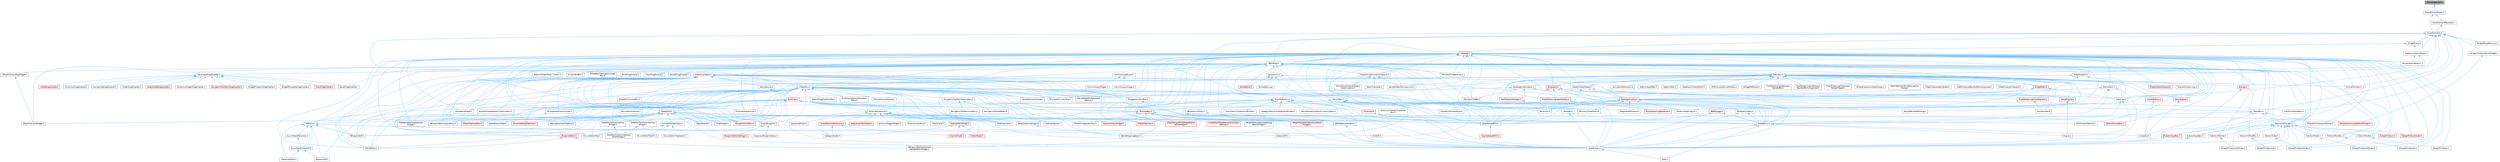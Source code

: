 digraph "ElementBatcher.h"
{
 // INTERACTIVE_SVG=YES
 // LATEX_PDF_SIZE
  bgcolor="transparent";
  edge [fontname=Helvetica,fontsize=10,labelfontname=Helvetica,labelfontsize=10];
  node [fontname=Helvetica,fontsize=10,shape=box,height=0.2,width=0.4];
  Node1 [id="Node000001",label="ElementBatcher.h",height=0.2,width=0.4,color="gray40", fillcolor="grey60", style="filled", fontcolor="black",tooltip=" "];
  Node1 -> Node2 [id="edge1_Node000001_Node000002",dir="back",color="steelblue1",style="solid",tooltip=" "];
  Node2 [id="Node000002",label="DrawElementTypes.h",height=0.2,width=0.4,color="grey40", fillcolor="white", style="filled",URL="$df/d5c/DrawElementTypes_8h.html",tooltip=" "];
  Node2 -> Node3 [id="edge2_Node000002_Node000003",dir="back",color="steelblue1",style="solid",tooltip=" "];
  Node3 [id="Node000003",label="DrawElementPayloads.h",height=0.2,width=0.4,color="grey40", fillcolor="white", style="filled",URL="$d9/d97/DrawElementPayloads_8h.html",tooltip=" "];
  Node3 -> Node4 [id="edge3_Node000003_Node000004",dir="back",color="steelblue1",style="solid",tooltip=" "];
  Node4 [id="Node000004",label="DrawElements.h",height=0.2,width=0.4,color="grey40", fillcolor="white", style="filled",URL="$d8/d4c/DrawElements_8h.html",tooltip=" "];
  Node4 -> Node5 [id="edge4_Node000004_Node000005",dir="back",color="steelblue1",style="solid",tooltip=" "];
  Node5 [id="Node000005",label="PaintUtils.h",height=0.2,width=0.4,color="grey40", fillcolor="white", style="filled",URL="$d9/da6/PaintUtils_8h.html",tooltip=" "];
  Node4 -> Node6 [id="edge5_Node000004_Node000006",dir="back",color="steelblue1",style="solid",tooltip=" "];
  Node6 [id="Node000006",label="SBoxPanel.h",height=0.2,width=0.4,color="grey40", fillcolor="white", style="filled",URL="$d8/de6/SBoxPanel_8h.html",tooltip=" "];
  Node6 -> Node7 [id="edge6_Node000006_Node000007",dir="back",color="steelblue1",style="solid",tooltip=" "];
  Node7 [id="Node000007",label="BoneDragDropOp.h",height=0.2,width=0.4,color="grey40", fillcolor="white", style="filled",URL="$d9/dba/BoneDragDropOp_8h.html",tooltip=" "];
  Node6 -> Node8 [id="edge7_Node000006_Node000008",dir="back",color="steelblue1",style="solid",tooltip=" "];
  Node8 [id="Node000008",label="ClassDragDropOp.h",height=0.2,width=0.4,color="grey40", fillcolor="white", style="filled",URL="$d5/d37/ClassDragDropOp_8h.html",tooltip=" "];
  Node6 -> Node9 [id="edge8_Node000006_Node000009",dir="back",color="steelblue1",style="solid",tooltip=" "];
  Node9 [id="Node000009",label="CommonLoadGuard.h",height=0.2,width=0.4,color="grey40", fillcolor="white", style="filled",URL="$d1/da1/CommonLoadGuard_8h.html",tooltip=" "];
  Node9 -> Node10 [id="edge9_Node000009_Node000010",dir="back",color="steelblue1",style="solid",tooltip=" "];
  Node10 [id="Node000010",label="CommonLazyImage.h",height=0.2,width=0.4,color="grey40", fillcolor="white", style="filled",URL="$d2/d74/CommonLazyImage_8h.html",tooltip=" "];
  Node9 -> Node11 [id="edge10_Node000009_Node000011",dir="back",color="steelblue1",style="solid",tooltip=" "];
  Node11 [id="Node000011",label="CommonLazyWidget.h",height=0.2,width=0.4,color="grey40", fillcolor="white", style="filled",URL="$d2/db7/CommonLazyWidget_8h.html",tooltip=" "];
  Node6 -> Node12 [id="edge11_Node000006_Node000012",dir="back",color="steelblue1",style="solid",tooltip=" "];
  Node12 [id="Node000012",label="DecoratedDragDropOp.h",height=0.2,width=0.4,color="grey40", fillcolor="white", style="filled",URL="$d6/d6a/DecoratedDragDropOp_8h.html",tooltip=" "];
  Node12 -> Node13 [id="edge12_Node000012_Node000013",dir="back",color="steelblue1",style="solid",tooltip=" "];
  Node13 [id="Node000013",label="ActorDragDropOp.h",height=0.2,width=0.4,color="red", fillcolor="#FFF0F0", style="filled",URL="$dd/d1a/ActorDragDropOp_8h.html",tooltip=" "];
  Node12 -> Node15 [id="edge13_Node000012_Node000015",dir="back",color="steelblue1",style="solid",tooltip=" "];
  Node15 [id="Node000015",label="AssetDragDropOp.h",height=0.2,width=0.4,color="red", fillcolor="#FFF0F0", style="filled",URL="$df/dda/AssetDragDropOp_8h.html",tooltip=" "];
  Node12 -> Node17 [id="edge14_Node000012_Node000017",dir="back",color="steelblue1",style="solid",tooltip=" "];
  Node17 [id="Node000017",label="CollectionDragDropOp.h",height=0.2,width=0.4,color="grey40", fillcolor="white", style="filled",URL="$d6/d23/CollectionDragDropOp_8h.html",tooltip=" "];
  Node12 -> Node18 [id="edge15_Node000012_Node000018",dir="back",color="steelblue1",style="solid",tooltip=" "];
  Node18 [id="Node000018",label="CompositeDragDropOp.h",height=0.2,width=0.4,color="grey40", fillcolor="white", style="filled",URL="$dd/d84/CompositeDragDropOp_8h.html",tooltip=" "];
  Node12 -> Node19 [id="edge16_Node000012_Node000019",dir="back",color="steelblue1",style="solid",tooltip=" "];
  Node19 [id="Node000019",label="FolderDragDropOp.h",height=0.2,width=0.4,color="grey40", fillcolor="white", style="filled",URL="$d9/d22/FolderDragDropOp_8h.html",tooltip=" "];
  Node12 -> Node20 [id="edge17_Node000012_Node000020",dir="back",color="steelblue1",style="solid",tooltip=" "];
  Node20 [id="Node000020",label="GraphNodeDragDropOp.h",height=0.2,width=0.4,color="red", fillcolor="#FFF0F0", style="filled",URL="$d3/dbf/GraphNodeDragDropOp_8h.html",tooltip=" "];
  Node12 -> Node27 [id="edge18_Node000012_Node000027",dir="back",color="steelblue1",style="solid",tooltip=" "];
  Node27 [id="Node000027",label="HierarchyWidgetDragDropOp.h",height=0.2,width=0.4,color="grey40", fillcolor="white", style="filled",URL="$dd/dee/HierarchyWidgetDragDropOp_8h.html",tooltip=" "];
  Node12 -> Node28 [id="edge19_Node000012_Node000028",dir="back",color="steelblue1",style="solid",tooltip=" "];
  Node28 [id="Node000028",label="LevelDragDropOp.h",height=0.2,width=0.4,color="grey40", fillcolor="white", style="filled",URL="$dc/da5/LevelDragDropOp_8h.html",tooltip=" "];
  Node12 -> Node29 [id="edge20_Node000012_Node000029",dir="back",color="steelblue1",style="solid",tooltip=" "];
  Node29 [id="Node000029",label="NavigationToolItemDragDropOp.h",height=0.2,width=0.4,color="red", fillcolor="#FFF0F0", style="filled",URL="$d5/ddf/NavigationToolItemDragDropOp_8h.html",tooltip=" "];
  Node12 -> Node32 [id="edge21_Node000012_Node000032",dir="back",color="steelblue1",style="solid",tooltip=" "];
  Node32 [id="Node000032",label="WidgetPropertyDragDropOp.h",height=0.2,width=0.4,color="grey40", fillcolor="white", style="filled",URL="$dc/d6e/WidgetPropertyDragDropOp_8h.html",tooltip=" "];
  Node12 -> Node33 [id="edge22_Node000012_Node000033",dir="back",color="steelblue1",style="solid",tooltip=" "];
  Node33 [id="Node000033",label="WidgetTemplateDragDropOp.h",height=0.2,width=0.4,color="grey40", fillcolor="white", style="filled",URL="$dc/d8f/WidgetTemplateDragDropOp_8h.html",tooltip=" "];
  Node6 -> Node34 [id="edge23_Node000006_Node000034",dir="back",color="steelblue1",style="solid",tooltip=" "];
  Node34 [id="Node000034",label="DiffUtils.h",height=0.2,width=0.4,color="grey40", fillcolor="white", style="filled",URL="$d4/d91/DiffUtils_8h.html",tooltip=" "];
  Node34 -> Node35 [id="edge24_Node000034_Node000035",dir="back",color="steelblue1",style="solid",tooltip=" "];
  Node35 [id="Node000035",label="AsyncDetailViewDiff.h",height=0.2,width=0.4,color="grey40", fillcolor="white", style="filled",URL="$dc/d54/AsyncDetailViewDiff_8h.html",tooltip=" "];
  Node35 -> Node36 [id="edge25_Node000035_Node000036",dir="back",color="steelblue1",style="solid",tooltip=" "];
  Node36 [id="Node000036",label="SDetailsDiff.h",height=0.2,width=0.4,color="grey40", fillcolor="white", style="filled",URL="$da/d09/SDetailsDiff_8h.html",tooltip=" "];
  Node35 -> Node37 [id="edge26_Node000035_Node000037",dir="back",color="steelblue1",style="solid",tooltip=" "];
  Node37 [id="Node000037",label="SDetailsSplitter.h",height=0.2,width=0.4,color="grey40", fillcolor="white", style="filled",URL="$d5/de5/SDetailsSplitter_8h.html",tooltip=" "];
  Node34 -> Node38 [id="edge27_Node000034_Node000038",dir="back",color="steelblue1",style="solid",tooltip=" "];
  Node38 [id="Node000038",label="AsyncTreeDifferences.h",height=0.2,width=0.4,color="grey40", fillcolor="white", style="filled",URL="$dd/d63/AsyncTreeDifferences_8h.html",tooltip=" "];
  Node38 -> Node35 [id="edge28_Node000038_Node000035",dir="back",color="steelblue1",style="solid",tooltip=" "];
  Node34 -> Node39 [id="edge29_Node000034_Node000039",dir="back",color="steelblue1",style="solid",tooltip=" "];
  Node39 [id="Node000039",label="DetailsDiff.h",height=0.2,width=0.4,color="grey40", fillcolor="white", style="filled",URL="$de/dfc/DetailsDiff_8h.html",tooltip=" "];
  Node34 -> Node40 [id="edge30_Node000034_Node000040",dir="back",color="steelblue1",style="solid",tooltip=" "];
  Node40 [id="Node000040",label="SBlueprintDiff.h",height=0.2,width=0.4,color="grey40", fillcolor="white", style="filled",URL="$de/d6d/SBlueprintDiff_8h.html",tooltip=" "];
  Node34 -> Node41 [id="edge31_Node000034_Node000041",dir="back",color="steelblue1",style="solid",tooltip=" "];
  Node41 [id="Node000041",label="SCSDiff.h",height=0.2,width=0.4,color="grey40", fillcolor="white", style="filled",URL="$da/dc5/SCSDiff_8h.html",tooltip=" "];
  Node34 -> Node36 [id="edge32_Node000034_Node000036",dir="back",color="steelblue1",style="solid",tooltip=" "];
  Node34 -> Node37 [id="edge33_Node000034_Node000037",dir="back",color="steelblue1",style="solid",tooltip=" "];
  Node6 -> Node42 [id="edge34_Node000006_Node000042",dir="back",color="steelblue1",style="solid",tooltip=" "];
  Node42 [id="Node000042",label="GameModeInfoCustomizer.h",height=0.2,width=0.4,color="grey40", fillcolor="white", style="filled",URL="$d5/df3/GameModeInfoCustomizer_8h.html",tooltip=" "];
  Node6 -> Node43 [id="edge35_Node000006_Node000043",dir="back",color="steelblue1",style="solid",tooltip=" "];
  Node43 [id="Node000043",label="LayoutUtils.h",height=0.2,width=0.4,color="grey40", fillcolor="white", style="filled",URL="$d2/d09/LayoutUtils_8h.html",tooltip=" "];
  Node43 -> Node44 [id="edge36_Node000043_Node000044",dir="back",color="steelblue1",style="solid",tooltip=" "];
  Node44 [id="Node000044",label="SLinkedBox.cpp",height=0.2,width=0.4,color="grey40", fillcolor="white", style="filled",URL="$de/dd2/SLinkedBox_8cpp.html",tooltip=" "];
  Node43 -> Node45 [id="edge37_Node000043_Node000045",dir="back",color="steelblue1",style="solid",tooltip=" "];
  Node45 [id="Node000045",label="SNodePanel.h",height=0.2,width=0.4,color="red", fillcolor="#FFF0F0", style="filled",URL="$da/db1/SNodePanel_8h.html",tooltip=" "];
  Node43 -> Node111 [id="edge38_Node000043_Node000111",dir="back",color="steelblue1",style="solid",tooltip=" "];
  Node111 [id="Node000111",label="SlateCore.h",height=0.2,width=0.4,color="grey40", fillcolor="white", style="filled",URL="$dc/d03/SlateCore_8h.html",tooltip=" "];
  Node111 -> Node112 [id="edge39_Node000111_Node000112",dir="back",color="steelblue1",style="solid",tooltip=" "];
  Node112 [id="Node000112",label="Engine.h",height=0.2,width=0.4,color="grey40", fillcolor="white", style="filled",URL="$d1/d34/Public_2Engine_8h.html",tooltip=" "];
  Node111 -> Node113 [id="edge40_Node000111_Node000113",dir="back",color="steelblue1",style="solid",tooltip=" "];
  Node113 [id="Node000113",label="SlateBasics.h",height=0.2,width=0.4,color="grey40", fillcolor="white", style="filled",URL="$da/d2f/SlateBasics_8h.html",tooltip=" "];
  Node113 -> Node112 [id="edge41_Node000113_Node000112",dir="back",color="steelblue1",style="solid",tooltip=" "];
  Node113 -> Node114 [id="edge42_Node000113_Node000114",dir="back",color="steelblue1",style="solid",tooltip=" "];
  Node114 [id="Node000114",label="Slate.h",height=0.2,width=0.4,color="grey40", fillcolor="white", style="filled",URL="$d2/dc0/Slate_8h.html",tooltip=" "];
  Node113 -> Node115 [id="edge43_Node000113_Node000115",dir="back",color="steelblue1",style="solid",tooltip=" "];
  Node115 [id="Node000115",label="SlateExtras.h",height=0.2,width=0.4,color="grey40", fillcolor="white", style="filled",URL="$d8/dec/SlateExtras_8h.html",tooltip=" "];
  Node115 -> Node114 [id="edge44_Node000115_Node000114",dir="back",color="steelblue1",style="solid",tooltip=" "];
  Node113 -> Node116 [id="edge45_Node000113_Node000116",dir="back",color="steelblue1",style="solid",tooltip=" "];
  Node116 [id="Node000116",label="UnrealEd.h",height=0.2,width=0.4,color="grey40", fillcolor="white", style="filled",URL="$d2/d5f/UnrealEd_8h.html",tooltip=" "];
  Node43 -> Node117 [id="edge46_Node000043_Node000117",dir="back",color="steelblue1",style="solid",tooltip=" "];
  Node117 [id="Node000117",label="SlateSharedPCH.h",height=0.2,width=0.4,color="grey40", fillcolor="white", style="filled",URL="$d1/dfc/SlateSharedPCH_8h.html",tooltip=" "];
  Node117 -> Node118 [id="edge47_Node000117_Node000118",dir="back",color="steelblue1",style="solid",tooltip=" "];
  Node118 [id="Node000118",label="EngineSharedPCH.h",height=0.2,width=0.4,color="red", fillcolor="#FFF0F0", style="filled",URL="$dc/dbb/EngineSharedPCH_8h.html",tooltip=" "];
  Node6 -> Node28 [id="edge48_Node000006_Node000028",dir="back",color="steelblue1",style="solid",tooltip=" "];
  Node6 -> Node120 [id="edge49_Node000006_Node000120",dir="back",color="steelblue1",style="solid",tooltip=" "];
  Node120 [id="Node000120",label="MaterialGraphNode_Custom.h",height=0.2,width=0.4,color="grey40", fillcolor="white", style="filled",URL="$d5/d6c/MaterialGraphNode__Custom_8h.html",tooltip=" "];
  Node6 -> Node121 [id="edge50_Node000006_Node000121",dir="back",color="steelblue1",style="solid",tooltip=" "];
  Node121 [id="Node000121",label="PropertyCustomizationHelpers.h",height=0.2,width=0.4,color="grey40", fillcolor="white", style="filled",URL="$d7/dd0/PropertyCustomizationHelpers_8h.html",tooltip=" "];
  Node121 -> Node122 [id="edge51_Node000121_Node000122",dir="back",color="steelblue1",style="solid",tooltip=" "];
  Node122 [id="Node000122",label="DetailTreeNode.h",height=0.2,width=0.4,color="grey40", fillcolor="white", style="filled",URL="$d8/d32/DetailTreeNode_8h.html",tooltip=" "];
  Node121 -> Node42 [id="edge52_Node000121_Node000042",dir="back",color="steelblue1",style="solid",tooltip=" "];
  Node121 -> Node123 [id="edge53_Node000121_Node000123",dir="back",color="steelblue1",style="solid",tooltip=" "];
  Node123 [id="Node000123",label="PerlinNoiseChannelDetails\lCustomization.h",height=0.2,width=0.4,color="grey40", fillcolor="white", style="filled",URL="$d6/df3/PerlinNoiseChannelDetailsCustomization_8h.html",tooltip=" "];
  Node6 -> Node124 [id="edge54_Node000006_Node000124",dir="back",color="steelblue1",style="solid",tooltip=" "];
  Node124 [id="Node000124",label="SAudioTextBox.h",height=0.2,width=0.4,color="grey40", fillcolor="white", style="filled",URL="$da/da3/SAudioTextBox_8h.html",tooltip=" "];
  Node6 -> Node125 [id="edge55_Node000006_Node000125",dir="back",color="steelblue1",style="solid",tooltip=" "];
  Node125 [id="Node000125",label="SBreadcrumbTrail.h",height=0.2,width=0.4,color="grey40", fillcolor="white", style="filled",URL="$d4/de2/SBreadcrumbTrail_8h.html",tooltip=" "];
  Node125 -> Node126 [id="edge56_Node000125_Node000126",dir="back",color="steelblue1",style="solid",tooltip=" "];
  Node126 [id="Node000126",label="STableTreeView.h",height=0.2,width=0.4,color="red", fillcolor="#FFF0F0", style="filled",URL="$dd/d46/STableTreeView_8h.html",tooltip=" "];
  Node125 -> Node115 [id="edge57_Node000125_Node000115",dir="back",color="steelblue1",style="solid",tooltip=" "];
  Node6 -> Node129 [id="edge58_Node000006_Node000129",dir="back",color="steelblue1",style="solid",tooltip=" "];
  Node129 [id="Node000129",label="SComboButton.h",height=0.2,width=0.4,color="grey40", fillcolor="white", style="filled",URL="$dc/d43/SComboButton_8h.html",tooltip=" "];
  Node129 -> Node130 [id="edge59_Node000129_Node000130",dir="back",color="steelblue1",style="solid",tooltip=" "];
  Node130 [id="Node000130",label="CategoryMenuComboButtonBuilder.h",height=0.2,width=0.4,color="grey40", fillcolor="white", style="filled",URL="$df/d7b/CategoryMenuComboButtonBuilder_8h.html",tooltip=" "];
  Node129 -> Node131 [id="edge60_Node000129_Node000131",dir="back",color="steelblue1",style="solid",tooltip=" "];
  Node131 [id="Node000131",label="MovieSceneConditionCustomization.h",height=0.2,width=0.4,color="grey40", fillcolor="white", style="filled",URL="$db/d7d/MovieSceneConditionCustomization_8h.html",tooltip=" "];
  Node129 -> Node132 [id="edge61_Node000129_Node000132",dir="back",color="steelblue1",style="solid",tooltip=" "];
  Node132 [id="Node000132",label="OverridesComboButtonBuilder.h",height=0.2,width=0.4,color="grey40", fillcolor="white", style="filled",URL="$d5/dac/OverridesComboButtonBuilder_8h.html",tooltip=" "];
  Node129 -> Node133 [id="edge62_Node000129_Node000133",dir="back",color="steelblue1",style="solid",tooltip=" "];
  Node133 [id="Node000133",label="SBoneMappingBase.h",height=0.2,width=0.4,color="grey40", fillcolor="white", style="filled",URL="$d7/d49/SBoneMappingBase_8h.html",tooltip=" "];
  Node129 -> Node134 [id="edge63_Node000129_Node000134",dir="back",color="steelblue1",style="solid",tooltip=" "];
  Node134 [id="Node000134",label="SComboBox.h",height=0.2,width=0.4,color="red", fillcolor="#FFF0F0", style="filled",URL="$d2/dd5/SComboBox_8h.html",tooltip=" "];
  Node134 -> Node135 [id="edge64_Node000134_Node000135",dir="back",color="steelblue1",style="solid",tooltip=" "];
  Node135 [id="Node000135",label="DataflowTransformOutliner\lWidget.h",height=0.2,width=0.4,color="grey40", fillcolor="white", style="filled",URL="$d8/df9/DataflowTransformOutlinerWidget_8h.html",tooltip=" "];
  Node135 -> Node136 [id="edge65_Node000135_Node000136",dir="back",color="steelblue1",style="solid",tooltip=" "];
  Node136 [id="Node000136",label="DataflowCollectionSpread\lSheetWidget.h",height=0.2,width=0.4,color="grey40", fillcolor="white", style="filled",URL="$da/da3/DataflowCollectionSpreadSheetWidget_8h.html",tooltip=" "];
  Node134 -> Node137 [id="edge66_Node000134_Node000137",dir="back",color="steelblue1",style="solid",tooltip=" "];
  Node137 [id="Node000137",label="DataflowVerticesOutliner\lWidget.h",height=0.2,width=0.4,color="grey40", fillcolor="white", style="filled",URL="$dd/deb/DataflowVerticesOutlinerWidget_8h.html",tooltip=" "];
  Node137 -> Node136 [id="edge67_Node000137_Node000136",dir="back",color="steelblue1",style="solid",tooltip=" "];
  Node134 -> Node138 [id="edge68_Node000134_Node000138",dir="back",color="steelblue1",style="solid",tooltip=" "];
  Node138 [id="Node000138",label="LevelEditorPlayNetworkEmulation\lSettings.h",height=0.2,width=0.4,color="red", fillcolor="#FFF0F0", style="filled",URL="$d4/d35/LevelEditorPlayNetworkEmulationSettings_8h.html",tooltip=" "];
  Node134 -> Node140 [id="edge69_Node000134_Node000140",dir="back",color="steelblue1",style="solid",tooltip=" "];
  Node140 [id="Node000140",label="SAudioOscilloscopePanelWidget.h",height=0.2,width=0.4,color="red", fillcolor="#FFF0F0", style="filled",URL="$db/d7e/SAudioOscilloscopePanelWidget_8h.html",tooltip=" "];
  Node134 -> Node143 [id="edge70_Node000134_Node000143",dir="back",color="steelblue1",style="solid",tooltip=" "];
  Node143 [id="Node000143",label="SBlueprintEditorSelected\lDebugObjectWidget.h",height=0.2,width=0.4,color="grey40", fillcolor="white", style="filled",URL="$de/d6c/SBlueprintEditorSelectedDebugObjectWidget_8h.html",tooltip=" "];
  Node134 -> Node144 [id="edge71_Node000134_Node000144",dir="back",color="steelblue1",style="solid",tooltip=" "];
  Node144 [id="Node000144",label="SCSVImportOptions.h",height=0.2,width=0.4,color="grey40", fillcolor="white", style="filled",URL="$d7/dfe/SCSVImportOptions_8h.html",tooltip=" "];
  Node134 -> Node145 [id="edge72_Node000134_Node000145",dir="back",color="steelblue1",style="solid",tooltip=" "];
  Node145 [id="Node000145",label="SEditableComboBox.h",height=0.2,width=0.4,color="grey40", fillcolor="white", style="filled",URL="$d0/d8c/SEditableComboBox_8h.html",tooltip=" "];
  Node145 -> Node115 [id="edge73_Node000145_Node000115",dir="back",color="steelblue1",style="solid",tooltip=" "];
  Node134 -> Node146 [id="edge74_Node000134_Node000146",dir="back",color="steelblue1",style="solid",tooltip=" "];
  Node146 [id="Node000146",label="SFilterConfiguratorRow.h",height=0.2,width=0.4,color="grey40", fillcolor="white", style="filled",URL="$d2/d18/SFilterConfiguratorRow_8h.html",tooltip=" "];
  Node134 -> Node147 [id="edge75_Node000134_Node000147",dir="back",color="steelblue1",style="solid",tooltip=" "];
  Node147 [id="Node000147",label="SNameComboBox.h",height=0.2,width=0.4,color="red", fillcolor="#FFF0F0", style="filled",URL="$d8/d4b/SNameComboBox_8h.html",tooltip=" "];
  Node134 -> Node26 [id="edge76_Node000134_Node000026",dir="back",color="steelblue1",style="solid",tooltip=" "];
  Node26 [id="Node000026",label="SRigVMEditorSelectedDebug\lObjectWidget.h",height=0.2,width=0.4,color="grey40", fillcolor="white", style="filled",URL="$d9/dcd/SRigVMEditorSelectedDebugObjectWidget_8h.html",tooltip=" "];
  Node134 -> Node148 [id="edge77_Node000134_Node000148",dir="back",color="steelblue1",style="solid",tooltip=" "];
  Node148 [id="Node000148",label="SRigVMGraphPinEditableName\lValueWidget.h",height=0.2,width=0.4,color="red", fillcolor="#FFF0F0", style="filled",URL="$da/d0c/SRigVMGraphPinEditableNameValueWidget_8h.html",tooltip=" "];
  Node134 -> Node149 [id="edge78_Node000134_Node000149",dir="back",color="steelblue1",style="solid",tooltip=" "];
  Node149 [id="Node000149",label="SRigVMGraphPinNameListValue\lWidget.h",height=0.2,width=0.4,color="red", fillcolor="#FFF0F0", style="filled",URL="$dc/dac/SRigVMGraphPinNameListValueWidget_8h.html",tooltip=" "];
  Node134 -> Node126 [id="edge79_Node000134_Node000126",dir="back",color="steelblue1",style="solid",tooltip=" "];
  Node134 -> Node154 [id="edge80_Node000134_Node000154",dir="back",color="steelblue1",style="solid",tooltip=" "];
  Node154 [id="Node000154",label="SelectionViewWidget.h",height=0.2,width=0.4,color="red", fillcolor="#FFF0F0", style="filled",URL="$dc/db5/SelectionViewWidget_8h.html",tooltip=" "];
  Node134 -> Node113 [id="edge81_Node000134_Node000113",dir="back",color="steelblue1",style="solid",tooltip=" "];
  Node134 -> Node115 [id="edge82_Node000134_Node000115",dir="back",color="steelblue1",style="solid",tooltip=" "];
  Node134 -> Node117 [id="edge83_Node000134_Node000117",dir="back",color="steelblue1",style="solid",tooltip=" "];
  Node129 -> Node161 [id="edge84_Node000129_Node000161",dir="back",color="steelblue1",style="solid",tooltip=" "];
  Node161 [id="Node000161",label="SComponentClassCombo.h",height=0.2,width=0.4,color="grey40", fillcolor="white", style="filled",URL="$dc/df2/SComponentClassCombo_8h.html",tooltip=" "];
  Node161 -> Node162 [id="edge85_Node000161_Node000162",dir="back",color="steelblue1",style="solid",tooltip=" "];
  Node162 [id="Node000162",label="SSCSEditor.h",height=0.2,width=0.4,color="grey40", fillcolor="white", style="filled",URL="$d0/d2e/SSCSEditor_8h.html",tooltip=" "];
  Node129 -> Node163 [id="edge86_Node000129_Node000163",dir="back",color="steelblue1",style="solid",tooltip=" "];
  Node163 [id="Node000163",label="SGridLineSpacingList.h",height=0.2,width=0.4,color="grey40", fillcolor="white", style="filled",URL="$db/d48/SGridLineSpacingList_8h.html",tooltip=" "];
  Node129 -> Node164 [id="edge87_Node000129_Node000164",dir="back",color="steelblue1",style="solid",tooltip=" "];
  Node164 [id="Node000164",label="SNumericDropDown.h",height=0.2,width=0.4,color="grey40", fillcolor="white", style="filled",URL="$d3/d12/SNumericDropDown_8h.html",tooltip=" "];
  Node129 -> Node165 [id="edge88_Node000129_Node000165",dir="back",color="steelblue1",style="solid",tooltip=" "];
  Node165 [id="Node000165",label="SPopUpErrorText.h",height=0.2,width=0.4,color="grey40", fillcolor="white", style="filled",URL="$d7/d15/SPopUpErrorText_8h.html",tooltip=" "];
  Node165 -> Node113 [id="edge89_Node000165_Node000113",dir="back",color="steelblue1",style="solid",tooltip=" "];
  Node165 -> Node115 [id="edge90_Node000165_Node000115",dir="back",color="steelblue1",style="solid",tooltip=" "];
  Node129 -> Node148 [id="edge91_Node000129_Node000148",dir="back",color="steelblue1",style="solid",tooltip=" "];
  Node129 -> Node149 [id="edge92_Node000129_Node000149",dir="back",color="steelblue1",style="solid",tooltip=" "];
  Node129 -> Node113 [id="edge93_Node000129_Node000113",dir="back",color="steelblue1",style="solid",tooltip=" "];
  Node129 -> Node115 [id="edge94_Node000129_Node000115",dir="back",color="steelblue1",style="solid",tooltip=" "];
  Node129 -> Node117 [id="edge95_Node000129_Node000117",dir="back",color="steelblue1",style="solid",tooltip=" "];
  Node6 -> Node145 [id="edge96_Node000006_Node000145",dir="back",color="steelblue1",style="solid",tooltip=" "];
  Node6 -> Node166 [id="edge97_Node000006_Node000166",dir="back",color="steelblue1",style="solid",tooltip=" "];
  Node166 [id="Node000166",label="SFilterBarClippingHorizontal\lBox.h",height=0.2,width=0.4,color="grey40", fillcolor="white", style="filled",URL="$dd/d94/SFilterBarClippingHorizontalBox_8h.html",tooltip=" "];
  Node6 -> Node163 [id="edge98_Node000006_Node000163",dir="back",color="steelblue1",style="solid",tooltip=" "];
  Node6 -> Node167 [id="edge99_Node000006_Node000167",dir="back",color="steelblue1",style="solid",tooltip=" "];
  Node167 [id="Node000167",label="SHeader.h",height=0.2,width=0.4,color="grey40", fillcolor="white", style="filled",URL="$de/d21/SHeader_8h.html",tooltip=" "];
  Node167 -> Node113 [id="edge100_Node000167_Node000113",dir="back",color="steelblue1",style="solid",tooltip=" "];
  Node167 -> Node115 [id="edge101_Node000167_Node000115",dir="back",color="steelblue1",style="solid",tooltip=" "];
  Node6 -> Node164 [id="edge102_Node000006_Node000164",dir="back",color="steelblue1",style="solid",tooltip=" "];
  Node6 -> Node168 [id="edge103_Node000006_Node000168",dir="back",color="steelblue1",style="solid",tooltip=" "];
  Node168 [id="Node000168",label="SNumericEntryBox.h",height=0.2,width=0.4,color="grey40", fillcolor="white", style="filled",URL="$d8/d1a/SNumericEntryBox_8h.html",tooltip=" "];
  Node168 -> Node83 [id="edge104_Node000168_Node000083",dir="back",color="steelblue1",style="solid",tooltip=" "];
  Node83 [id="Node000083",label="SGraphPinNum.h",height=0.2,width=0.4,color="red", fillcolor="#FFF0F0", style="filled",URL="$d7/da4/SGraphPinNum_8h.html",tooltip=" "];
  Node168 -> Node85 [id="edge105_Node000168_Node000085",dir="back",color="steelblue1",style="solid",tooltip=" "];
  Node85 [id="Node000085",label="SGraphPinNumSlider.h",height=0.2,width=0.4,color="red", fillcolor="#FFF0F0", style="filled",URL="$d5/d00/SGraphPinNumSlider_8h.html",tooltip=" "];
  Node168 -> Node93 [id="edge106_Node000168_Node000093",dir="back",color="steelblue1",style="solid",tooltip=" "];
  Node93 [id="Node000093",label="SGraphPinVector2DSlider.h",height=0.2,width=0.4,color="grey40", fillcolor="white", style="filled",URL="$d7/d05/SGraphPinVector2DSlider_8h.html",tooltip=" "];
  Node168 -> Node96 [id="edge107_Node000168_Node000096",dir="back",color="steelblue1",style="solid",tooltip=" "];
  Node96 [id="Node000096",label="SGraphPinVectorSlider.h",height=0.2,width=0.4,color="grey40", fillcolor="white", style="filled",URL="$dc/d38/SGraphPinVectorSlider_8h.html",tooltip=" "];
  Node168 -> Node169 [id="edge108_Node000168_Node000169",dir="back",color="steelblue1",style="solid",tooltip=" "];
  Node169 [id="Node000169",label="SRotatorInputBox.h",height=0.2,width=0.4,color="red", fillcolor="#FFF0F0", style="filled",URL="$de/dd2/SRotatorInputBox_8h.html",tooltip=" "];
  Node169 -> Node115 [id="edge109_Node000169_Node000115",dir="back",color="steelblue1",style="solid",tooltip=" "];
  Node168 -> Node170 [id="edge110_Node000168_Node000170",dir="back",color="steelblue1",style="solid",tooltip=" "];
  Node170 [id="Node000170",label="SVector2DSlider.h",height=0.2,width=0.4,color="grey40", fillcolor="white", style="filled",URL="$de/d67/SVector2DSlider_8h.html",tooltip=" "];
  Node170 -> Node93 [id="edge111_Node000170_Node000093",dir="back",color="steelblue1",style="solid",tooltip=" "];
  Node168 -> Node171 [id="edge112_Node000168_Node000171",dir="back",color="steelblue1",style="solid",tooltip=" "];
  Node171 [id="Node000171",label="SVector2DTextBox.h",height=0.2,width=0.4,color="grey40", fillcolor="white", style="filled",URL="$d6/d71/SVector2DTextBox_8h.html",tooltip=" "];
  Node171 -> Node92 [id="edge113_Node000171_Node000092",dir="back",color="steelblue1",style="solid",tooltip=" "];
  Node92 [id="Node000092",label="SGraphPinVector2D.h",height=0.2,width=0.4,color="grey40", fillcolor="white", style="filled",URL="$d7/d67/SGraphPinVector2D_8h.html",tooltip=" "];
  Node168 -> Node172 [id="edge114_Node000168_Node000172",dir="back",color="steelblue1",style="solid",tooltip=" "];
  Node172 [id="Node000172",label="SVector4Slider.h",height=0.2,width=0.4,color="grey40", fillcolor="white", style="filled",URL="$d4/dec/SVector4Slider_8h.html",tooltip=" "];
  Node172 -> Node95 [id="edge115_Node000172_Node000095",dir="back",color="steelblue1",style="solid",tooltip=" "];
  Node95 [id="Node000095",label="SGraphPinVector4Slider.h",height=0.2,width=0.4,color="grey40", fillcolor="white", style="filled",URL="$d9/db8/SGraphPinVector4Slider_8h.html",tooltip=" "];
  Node168 -> Node173 [id="edge116_Node000168_Node000173",dir="back",color="steelblue1",style="solid",tooltip=" "];
  Node173 [id="Node000173",label="SVector4TextBox.h",height=0.2,width=0.4,color="grey40", fillcolor="white", style="filled",URL="$dd/da4/SVector4TextBox_8h.html",tooltip=" "];
  Node173 -> Node94 [id="edge117_Node000173_Node000094",dir="back",color="steelblue1",style="solid",tooltip=" "];
  Node94 [id="Node000094",label="SGraphPinVector4.h",height=0.2,width=0.4,color="grey40", fillcolor="white", style="filled",URL="$d4/d94/SGraphPinVector4_8h.html",tooltip=" "];
  Node168 -> Node174 [id="edge118_Node000168_Node000174",dir="back",color="steelblue1",style="solid",tooltip=" "];
  Node174 [id="Node000174",label="SVectorInputBox.h",height=0.2,width=0.4,color="grey40", fillcolor="white", style="filled",URL="$df/d44/SVectorInputBox_8h.html",tooltip=" "];
  Node174 -> Node115 [id="edge119_Node000174_Node000115",dir="back",color="steelblue1",style="solid",tooltip=" "];
  Node168 -> Node175 [id="edge120_Node000168_Node000175",dir="back",color="steelblue1",style="solid",tooltip=" "];
  Node175 [id="Node000175",label="SVectorSlider.h",height=0.2,width=0.4,color="grey40", fillcolor="white", style="filled",URL="$d2/db5/SVectorSlider_8h.html",tooltip=" "];
  Node175 -> Node96 [id="edge121_Node000175_Node000096",dir="back",color="steelblue1",style="solid",tooltip=" "];
  Node168 -> Node176 [id="edge122_Node000168_Node000176",dir="back",color="steelblue1",style="solid",tooltip=" "];
  Node176 [id="Node000176",label="SVectorTextBox.h",height=0.2,width=0.4,color="grey40", fillcolor="white", style="filled",URL="$df/db8/SVectorTextBox_8h.html",tooltip=" "];
  Node176 -> Node91 [id="edge123_Node000176_Node000091",dir="back",color="steelblue1",style="solid",tooltip=" "];
  Node91 [id="Node000091",label="SGraphPinVector.h",height=0.2,width=0.4,color="grey40", fillcolor="white", style="filled",URL="$d8/de7/SGraphPinVector_8h.html",tooltip=" "];
  Node168 -> Node115 [id="edge124_Node000168_Node000115",dir="back",color="steelblue1",style="solid",tooltip=" "];
  Node6 -> Node177 [id="edge125_Node000006_Node000177",dir="back",color="steelblue1",style="solid",tooltip=" "];
  Node177 [id="Node000177",label="SRigVMVariantTagWidget.h",height=0.2,width=0.4,color="grey40", fillcolor="white", style="filled",URL="$d4/d38/SRigVMVariantTagWidget_8h.html",tooltip=" "];
  Node177 -> Node178 [id="edge126_Node000177_Node000178",dir="back",color="steelblue1",style="solid",tooltip=" "];
  Node178 [id="Node000178",label="SRigVMVariantWidget.h",height=0.2,width=0.4,color="grey40", fillcolor="white", style="filled",URL="$d5/d61/SRigVMVariantWidget_8h.html",tooltip=" "];
  Node6 -> Node178 [id="edge127_Node000006_Node000178",dir="back",color="steelblue1",style="solid",tooltip=" "];
  Node6 -> Node162 [id="edge128_Node000006_Node000162",dir="back",color="steelblue1",style="solid",tooltip=" "];
  Node6 -> Node179 [id="edge129_Node000006_Node000179",dir="back",color="steelblue1",style="solid",tooltip=" "];
  Node179 [id="Node000179",label="SScrollBox.h",height=0.2,width=0.4,color="grey40", fillcolor="white", style="filled",URL="$d3/da2/SScrollBox_8h.html",tooltip=" "];
  Node179 -> Node125 [id="edge130_Node000179_Node000125",dir="back",color="steelblue1",style="solid",tooltip=" "];
  Node179 -> Node180 [id="edge131_Node000179_Node000180",dir="back",color="steelblue1",style="solid",tooltip=" "];
  Node180 [id="Node000180",label="SCommonHierarchicalScroll\lBox.h",height=0.2,width=0.4,color="grey40", fillcolor="white", style="filled",URL="$d8/dd5/SCommonHierarchicalScrollBox_8h.html",tooltip=" "];
  Node179 -> Node113 [id="edge132_Node000179_Node000113",dir="back",color="steelblue1",style="solid",tooltip=" "];
  Node179 -> Node115 [id="edge133_Node000179_Node000115",dir="back",color="steelblue1",style="solid",tooltip=" "];
  Node179 -> Node117 [id="edge134_Node000179_Node000117",dir="back",color="steelblue1",style="solid",tooltip=" "];
  Node6 -> Node181 [id="edge135_Node000006_Node000181",dir="back",color="steelblue1",style="solid",tooltip=" "];
  Node181 [id="Node000181",label="SSegmentedControl.h",height=0.2,width=0.4,color="grey40", fillcolor="white", style="filled",URL="$d3/d4f/SSegmentedControl_8h.html",tooltip=" "];
  Node6 -> Node182 [id="edge136_Node000006_Node000182",dir="back",color="steelblue1",style="solid",tooltip=" "];
  Node182 [id="Node000182",label="SSkeletonWidget.h",height=0.2,width=0.4,color="grey40", fillcolor="white", style="filled",URL="$dd/da7/SSkeletonWidget_8h.html",tooltip=" "];
  Node6 -> Node183 [id="edge137_Node000006_Node000183",dir="back",color="steelblue1",style="solid",tooltip=" "];
  Node183 [id="Node000183",label="SSpinBox.h",height=0.2,width=0.4,color="grey40", fillcolor="white", style="filled",URL="$d5/da5/SSpinBox_8h.html",tooltip=" "];
  Node183 -> Node168 [id="edge138_Node000183_Node000168",dir="back",color="steelblue1",style="solid",tooltip=" "];
  Node183 -> Node184 [id="edge139_Node000183_Node000184",dir="back",color="steelblue1",style="solid",tooltip=" "];
  Node184 [id="Node000184",label="STransformViewportToolbar.h",height=0.2,width=0.4,color="grey40", fillcolor="white", style="filled",URL="$d8/da8/STransformViewportToolbar_8h.html",tooltip=" "];
  Node183 -> Node113 [id="edge140_Node000183_Node000113",dir="back",color="steelblue1",style="solid",tooltip=" "];
  Node183 -> Node115 [id="edge141_Node000183_Node000115",dir="back",color="steelblue1",style="solid",tooltip=" "];
  Node6 -> Node185 [id="edge142_Node000006_Node000185",dir="back",color="steelblue1",style="solid",tooltip=" "];
  Node185 [id="Node000185",label="STableRow.h",height=0.2,width=0.4,color="grey40", fillcolor="white", style="filled",URL="$d8/d43/STableRow_8h.html",tooltip=" "];
  Node185 -> Node186 [id="edge143_Node000185_Node000186",dir="back",color="steelblue1",style="solid",tooltip=" "];
  Node186 [id="Node000186",label="BoneSelectionWidget.h",height=0.2,width=0.4,color="grey40", fillcolor="white", style="filled",URL="$d4/dd3/BoneSelectionWidget_8h.html",tooltip=" "];
  Node186 -> Node133 [id="edge144_Node000186_Node000133",dir="back",color="steelblue1",style="solid",tooltip=" "];
  Node185 -> Node187 [id="edge145_Node000185_Node000187",dir="back",color="steelblue1",style="solid",tooltip=" "];
  Node187 [id="Node000187",label="CurveEditorTreeTraits.h",height=0.2,width=0.4,color="grey40", fillcolor="white", style="filled",URL="$d4/d4a/CurveEditorTreeTraits_8h.html",tooltip=" "];
  Node187 -> Node188 [id="edge146_Node000187_Node000188",dir="back",color="steelblue1",style="solid",tooltip=" "];
  Node188 [id="Node000188",label="SCurveEditorTree.h",height=0.2,width=0.4,color="grey40", fillcolor="white", style="filled",URL="$da/da4/SCurveEditorTree_8h.html",tooltip=" "];
  Node187 -> Node189 [id="edge147_Node000187_Node000189",dir="back",color="steelblue1",style="solid",tooltip=" "];
  Node189 [id="Node000189",label="SCurveEditorTreePin.h",height=0.2,width=0.4,color="grey40", fillcolor="white", style="filled",URL="$db/d44/SCurveEditorTreePin_8h.html",tooltip=" "];
  Node187 -> Node190 [id="edge148_Node000187_Node000190",dir="back",color="steelblue1",style="solid",tooltip=" "];
  Node190 [id="Node000190",label="SCurveEditorTreeSelect.h",height=0.2,width=0.4,color="grey40", fillcolor="white", style="filled",URL="$d9/d58/SCurveEditorTreeSelect_8h.html",tooltip=" "];
  Node185 -> Node135 [id="edge149_Node000185_Node000135",dir="back",color="steelblue1",style="solid",tooltip=" "];
  Node185 -> Node137 [id="edge150_Node000185_Node000137",dir="back",color="steelblue1",style="solid",tooltip=" "];
  Node185 -> Node191 [id="edge151_Node000185_Node000191",dir="back",color="steelblue1",style="solid",tooltip=" "];
  Node191 [id="Node000191",label="DlgReferenceTree.h",height=0.2,width=0.4,color="grey40", fillcolor="white", style="filled",URL="$db/dd3/DlgReferenceTree_8h.html",tooltip=" "];
  Node185 -> Node192 [id="edge152_Node000185_Node000192",dir="back",color="steelblue1",style="solid",tooltip=" "];
  Node192 [id="Node000192",label="FindInBlueprints.h",height=0.2,width=0.4,color="grey40", fillcolor="white", style="filled",URL="$d0/d27/FindInBlueprints_8h.html",tooltip=" "];
  Node192 -> Node193 [id="edge153_Node000192_Node000193",dir="back",color="steelblue1",style="solid",tooltip=" "];
  Node193 [id="Node000193",label="BlueprintEditor.h",height=0.2,width=0.4,color="red", fillcolor="#FFF0F0", style="filled",URL="$df/d7d/BlueprintEditor_8h.html",tooltip=" "];
  Node193 -> Node143 [id="edge154_Node000193_Node000143",dir="back",color="steelblue1",style="solid",tooltip=" "];
  Node193 -> Node162 [id="edge155_Node000193_Node000162",dir="back",color="steelblue1",style="solid",tooltip=" "];
  Node192 -> Node203 [id="edge156_Node000192_Node000203",dir="back",color="steelblue1",style="solid",tooltip=" "];
  Node203 [id="Node000203",label="BlueprintEditorSettings.h",height=0.2,width=0.4,color="red", fillcolor="#FFF0F0", style="filled",URL="$d4/dbc/BlueprintEditorSettings_8h.html",tooltip=" "];
  Node192 -> Node205 [id="edge157_Node000192_Node000205",dir="back",color="steelblue1",style="solid",tooltip=" "];
  Node205 [id="Node000205",label="ImaginaryBlueprintData.h",height=0.2,width=0.4,color="grey40", fillcolor="white", style="filled",URL="$d9/d16/ImaginaryBlueprintData_8h.html",tooltip=" "];
  Node185 -> Node206 [id="edge158_Node000185_Node000206",dir="back",color="steelblue1",style="solid",tooltip=" "];
  Node206 [id="Node000206",label="FindInGraph.h",height=0.2,width=0.4,color="grey40", fillcolor="white", style="filled",URL="$de/d36/FindInGraph_8h.html",tooltip=" "];
  Node185 -> Node207 [id="edge159_Node000185_Node000207",dir="back",color="steelblue1",style="solid",tooltip=" "];
  Node207 [id="Node000207",label="IDetailDragDropHandler.h",height=0.2,width=0.4,color="grey40", fillcolor="white", style="filled",URL="$dd/d80/IDetailDragDropHandler_8h.html",tooltip=" "];
  Node185 -> Node208 [id="edge160_Node000185_Node000208",dir="back",color="steelblue1",style="solid",tooltip=" "];
  Node208 [id="Node000208",label="IOutlinerExtension.h",height=0.2,width=0.4,color="grey40", fillcolor="white", style="filled",URL="$db/d1a/IOutlinerExtension_8h.html",tooltip=" "];
  Node208 -> Node209 [id="edge161_Node000208_Node000209",dir="back",color="steelblue1",style="solid",tooltip=" "];
  Node209 [id="Node000209",label="CategoryModel.h",height=0.2,width=0.4,color="grey40", fillcolor="white", style="filled",URL="$db/dfe/CategoryModel_8h.html",tooltip=" "];
  Node208 -> Node210 [id="edge162_Node000208_Node000210",dir="back",color="steelblue1",style="solid",tooltip=" "];
  Node210 [id="Node000210",label="ChannelModel.h",height=0.2,width=0.4,color="red", fillcolor="#FFF0F0", style="filled",URL="$de/d30/ChannelModel_8h.html",tooltip=" "];
  Node208 -> Node212 [id="edge163_Node000208_Node000212",dir="back",color="steelblue1",style="solid",tooltip=" "];
  Node212 [id="Node000212",label="FolderModel.h",height=0.2,width=0.4,color="red", fillcolor="#FFF0F0", style="filled",URL="$d4/d1d/FolderModel_8h.html",tooltip=" "];
  Node208 -> Node214 [id="edge164_Node000208_Node000214",dir="back",color="steelblue1",style="solid",tooltip=" "];
  Node214 [id="Node000214",label="ISequencerTrackEditor.h",height=0.2,width=0.4,color="red", fillcolor="#FFF0F0", style="filled",URL="$df/dca/ISequencerTrackEditor_8h.html",tooltip=" "];
  Node208 -> Node245 [id="edge165_Node000208_Node000245",dir="back",color="steelblue1",style="solid",tooltip=" "];
  Node245 [id="Node000245",label="LinkedOutlinerExtension.h",height=0.2,width=0.4,color="red", fillcolor="#FFF0F0", style="filled",URL="$da/d0f/LinkedOutlinerExtension_8h.html",tooltip=" "];
  Node245 -> Node209 [id="edge166_Node000245_Node000209",dir="back",color="steelblue1",style="solid",tooltip=" "];
  Node245 -> Node210 [id="edge167_Node000245_Node000210",dir="back",color="steelblue1",style="solid",tooltip=" "];
  Node208 -> Node259 [id="edge168_Node000208_Node000259",dir="back",color="steelblue1",style="solid",tooltip=" "];
  Node259 [id="Node000259",label="OutlinerItemModel.h",height=0.2,width=0.4,color="red", fillcolor="#FFF0F0", style="filled",URL="$da/dbf/OutlinerItemModel_8h.html",tooltip=" "];
  Node259 -> Node209 [id="edge169_Node000259_Node000209",dir="back",color="steelblue1",style="solid",tooltip=" "];
  Node259 -> Node210 [id="edge170_Node000259_Node000210",dir="back",color="steelblue1",style="solid",tooltip=" "];
  Node259 -> Node212 [id="edge171_Node000259_Node000212",dir="back",color="steelblue1",style="solid",tooltip=" "];
  Node208 -> Node261 [id="edge172_Node000208_Node000261",dir="back",color="steelblue1",style="solid",tooltip=" "];
  Node261 [id="Node000261",label="OutlinerSpacer.h",height=0.2,width=0.4,color="grey40", fillcolor="white", style="filled",URL="$dd/d3e/OutlinerSpacer_8h.html",tooltip=" "];
  Node208 -> Node262 [id="edge173_Node000208_Node000262",dir="back",color="steelblue1",style="solid",tooltip=" "];
  Node262 [id="Node000262",label="SColumnToggleWidget.h",height=0.2,width=0.4,color="grey40", fillcolor="white", style="filled",URL="$de/d8d/SColumnToggleWidget_8h.html",tooltip=" "];
  Node208 -> Node263 [id="edge174_Node000208_Node000263",dir="back",color="steelblue1",style="solid",tooltip=" "];
  Node263 [id="Node000263",label="SOutlinerView.h",height=0.2,width=0.4,color="grey40", fillcolor="white", style="filled",URL="$d5/de1/SOutlinerView_8h.html",tooltip=" "];
  Node208 -> Node264 [id="edge175_Node000208_Node000264",dir="back",color="steelblue1",style="solid",tooltip=" "];
  Node264 [id="Node000264",label="SOutlinerViewRow.h",height=0.2,width=0.4,color="grey40", fillcolor="white", style="filled",URL="$db/de3/SOutlinerViewRow_8h.html",tooltip=" "];
  Node208 -> Node265 [id="edge176_Node000208_Node000265",dir="back",color="steelblue1",style="solid",tooltip=" "];
  Node265 [id="Node000265",label="STrackLane.h",height=0.2,width=0.4,color="grey40", fillcolor="white", style="filled",URL="$d2/d8f/STrackLane_8h.html",tooltip=" "];
  Node208 -> Node266 [id="edge177_Node000208_Node000266",dir="back",color="steelblue1",style="solid",tooltip=" "];
  Node266 [id="Node000266",label="SequenceModel.h",height=0.2,width=0.4,color="grey40", fillcolor="white", style="filled",URL="$d4/d28/SequenceModel_8h.html",tooltip=" "];
  Node185 -> Node267 [id="edge178_Node000185_Node000267",dir="back",color="steelblue1",style="solid",tooltip=" "];
  Node267 [id="Node000267",label="NavigationToolItemParameters.h",height=0.2,width=0.4,color="grey40", fillcolor="white", style="filled",URL="$dd/d8c/NavigationToolItemParameters_8h.html",tooltip=" "];
  Node267 -> Node268 [id="edge179_Node000267_Node000268",dir="back",color="steelblue1",style="solid",tooltip=" "];
  Node268 [id="Node000268",label="NavigationToolAddItem.h",height=0.2,width=0.4,color="grey40", fillcolor="white", style="filled",URL="$de/db2/NavigationToolAddItem_8h.html",tooltip=" "];
  Node267 -> Node269 [id="edge180_Node000267_Node000269",dir="back",color="steelblue1",style="solid",tooltip=" "];
  Node269 [id="Node000269",label="NavigationToolRemoveItem.h",height=0.2,width=0.4,color="grey40", fillcolor="white", style="filled",URL="$da/dd5/NavigationToolRemoveItem_8h.html",tooltip=" "];
  Node185 -> Node261 [id="edge181_Node000185_Node000261",dir="back",color="steelblue1",style="solid",tooltip=" "];
  Node185 -> Node270 [id="edge182_Node000185_Node000270",dir="back",color="steelblue1",style="solid",tooltip=" "];
  Node270 [id="Node000270",label="PropertyInfoViewStyle.h",height=0.2,width=0.4,color="grey40", fillcolor="white", style="filled",URL="$d0/da8/PropertyInfoViewStyle_8h.html",tooltip=" "];
  Node185 -> Node271 [id="edge183_Node000185_Node000271",dir="back",color="steelblue1",style="solid",tooltip=" "];
  Node271 [id="Node000271",label="ReferenceSectionSelection\lWidget.h",height=0.2,width=0.4,color="grey40", fillcolor="white", style="filled",URL="$db/d75/ReferenceSectionSelectionWidget_8h.html",tooltip=" "];
  Node185 -> Node272 [id="edge184_Node000185_Node000272",dir="back",color="steelblue1",style="solid",tooltip=" "];
  Node272 [id="Node000272",label="SAnimAttributeView.h",height=0.2,width=0.4,color="grey40", fillcolor="white", style="filled",URL="$df/d42/SAnimAttributeView_8h.html",tooltip=" "];
  Node185 -> Node40 [id="edge185_Node000185_Node000040",dir="back",color="steelblue1",style="solid",tooltip=" "];
  Node185 -> Node133 [id="edge186_Node000185_Node000133",dir="back",color="steelblue1",style="solid",tooltip=" "];
  Node185 -> Node134 [id="edge187_Node000185_Node000134",dir="back",color="steelblue1",style="solid",tooltip=" "];
  Node185 -> Node161 [id="edge188_Node000185_Node000161",dir="back",color="steelblue1",style="solid",tooltip=" "];
  Node185 -> Node273 [id="edge189_Node000185_Node000273",dir="back",color="steelblue1",style="solid",tooltip=" "];
  Node273 [id="Node000273",label="SDeleteAssetsDialog.h",height=0.2,width=0.4,color="grey40", fillcolor="white", style="filled",URL="$d7/d0d/SDeleteAssetsDialog_8h.html",tooltip=" "];
  Node185 -> Node146 [id="edge190_Node000185_Node000146",dir="back",color="steelblue1",style="solid",tooltip=" "];
  Node185 -> Node274 [id="edge191_Node000185_Node000274",dir="back",color="steelblue1",style="solid",tooltip=" "];
  Node274 [id="Node000274",label="SFilterableObjectList.h",height=0.2,width=0.4,color="grey40", fillcolor="white", style="filled",URL="$dc/de4/SFilterableObjectList_8h.html",tooltip=" "];
  Node185 -> Node152 [id="edge192_Node000185_Node000152",dir="back",color="steelblue1",style="solid",tooltip=" "];
  Node152 [id="Node000152",label="SFixupSelfContextDlg.h",height=0.2,width=0.4,color="grey40", fillcolor="white", style="filled",URL="$d5/da4/SFixupSelfContextDlg_8h.html",tooltip=" "];
  Node185 -> Node275 [id="edge193_Node000185_Node000275",dir="back",color="steelblue1",style="solid",tooltip=" "];
  Node275 [id="Node000275",label="SGraphActionMenu.h",height=0.2,width=0.4,color="red", fillcolor="#FFF0F0", style="filled",URL="$d0/d9a/SGraphActionMenu_8h.html",tooltip=" "];
  Node185 -> Node281 [id="edge194_Node000185_Node000281",dir="back",color="steelblue1",style="solid",tooltip=" "];
  Node281 [id="Node000281",label="SGraphPinComboBox.h",height=0.2,width=0.4,color="grey40", fillcolor="white", style="filled",URL="$dc/d3f/SGraphPinComboBox_8h.html",tooltip=" "];
  Node185 -> Node282 [id="edge195_Node000185_Node000282",dir="back",color="steelblue1",style="solid",tooltip=" "];
  Node282 [id="Node000282",label="SKeySelector.h",height=0.2,width=0.4,color="grey40", fillcolor="white", style="filled",URL="$de/d62/SKeySelector_8h.html",tooltip=" "];
  Node185 -> Node283 [id="edge196_Node000185_Node000283",dir="back",color="steelblue1",style="solid",tooltip=" "];
  Node283 [id="Node000283",label="SKismetDebugTreeView.h",height=0.2,width=0.4,color="red", fillcolor="#FFF0F0", style="filled",URL="$dc/df5/SKismetDebugTreeView_8h.html",tooltip=" "];
  Node185 -> Node285 [id="edge197_Node000185_Node000285",dir="back",color="steelblue1",style="solid",tooltip=" "];
  Node285 [id="Node000285",label="SListView.h",height=0.2,width=0.4,color="red", fillcolor="#FFF0F0", style="filled",URL="$db/db5/SListView_8h.html",tooltip=" "];
  Node285 -> Node208 [id="edge198_Node000285_Node000208",dir="back",color="steelblue1",style="solid",tooltip=" "];
  Node285 -> Node271 [id="edge199_Node000285_Node000271",dir="back",color="steelblue1",style="solid",tooltip=" "];
  Node285 -> Node286 [id="edge200_Node000285_Node000286",dir="back",color="steelblue1",style="solid",tooltip=" "];
  Node286 [id="Node000286",label="RigVMVariableDetailCustomization.h",height=0.2,width=0.4,color="grey40", fillcolor="white", style="filled",URL="$d3/d24/RigVMVariableDetailCustomization_8h.html",tooltip=" "];
  Node285 -> Node272 [id="edge201_Node000285_Node000272",dir="back",color="steelblue1",style="solid",tooltip=" "];
  Node285 -> Node40 [id="edge202_Node000285_Node000040",dir="back",color="steelblue1",style="solid",tooltip=" "];
  Node285 -> Node134 [id="edge203_Node000285_Node000134",dir="back",color="steelblue1",style="solid",tooltip=" "];
  Node285 -> Node274 [id="edge204_Node000285_Node000274",dir="back",color="steelblue1",style="solid",tooltip=" "];
  Node285 -> Node148 [id="edge205_Node000285_Node000148",dir="back",color="steelblue1",style="solid",tooltip=" "];
  Node285 -> Node149 [id="edge206_Node000285_Node000149",dir="back",color="steelblue1",style="solid",tooltip=" "];
  Node285 -> Node182 [id="edge207_Node000285_Node000182",dir="back",color="steelblue1",style="solid",tooltip=" "];
  Node285 -> Node288 [id="edge208_Node000285_Node000288",dir="back",color="steelblue1",style="solid",tooltip=" "];
  Node288 [id="Node000288",label="STileView.h",height=0.2,width=0.4,color="red", fillcolor="#FFF0F0", style="filled",URL="$da/dd5/STileView_8h.html",tooltip=" "];
  Node288 -> Node113 [id="edge209_Node000288_Node000113",dir="back",color="steelblue1",style="solid",tooltip=" "];
  Node288 -> Node115 [id="edge210_Node000288_Node000115",dir="back",color="steelblue1",style="solid",tooltip=" "];
  Node285 -> Node290 [id="edge211_Node000285_Node000290",dir="back",color="steelblue1",style="solid",tooltip=" "];
  Node290 [id="Node000290",label="STreeView.h",height=0.2,width=0.4,color="red", fillcolor="#FFF0F0", style="filled",URL="$de/dea/STreeView_8h.html",tooltip=" "];
  Node290 -> Node186 [id="edge212_Node000290_Node000186",dir="back",color="steelblue1",style="solid",tooltip=" "];
  Node290 -> Node187 [id="edge213_Node000290_Node000187",dir="back",color="steelblue1",style="solid",tooltip=" "];
  Node290 -> Node135 [id="edge214_Node000290_Node000135",dir="back",color="steelblue1",style="solid",tooltip=" "];
  Node290 -> Node137 [id="edge215_Node000290_Node000137",dir="back",color="steelblue1",style="solid",tooltip=" "];
  Node290 -> Node34 [id="edge216_Node000290_Node000034",dir="back",color="steelblue1",style="solid",tooltip=" "];
  Node290 -> Node191 [id="edge217_Node000290_Node000191",dir="back",color="steelblue1",style="solid",tooltip=" "];
  Node290 -> Node192 [id="edge218_Node000290_Node000192",dir="back",color="steelblue1",style="solid",tooltip=" "];
  Node290 -> Node206 [id="edge219_Node000290_Node000206",dir="back",color="steelblue1",style="solid",tooltip=" "];
  Node290 -> Node271 [id="edge220_Node000290_Node000271",dir="back",color="steelblue1",style="solid",tooltip=" "];
  Node290 -> Node40 [id="edge221_Node000290_Node000040",dir="back",color="steelblue1",style="solid",tooltip=" "];
  Node290 -> Node295 [id="edge222_Node000290_Node000295",dir="back",color="steelblue1",style="solid",tooltip=" "];
  Node295 [id="Node000295",label="SBlueprintNamespaceEntry.h",height=0.2,width=0.4,color="grey40", fillcolor="white", style="filled",URL="$d4/d22/SBlueprintNamespaceEntry_8h.html",tooltip=" "];
  Node290 -> Node188 [id="edge223_Node000290_Node000188",dir="back",color="steelblue1",style="solid",tooltip=" "];
  Node290 -> Node275 [id="edge224_Node000290_Node000275",dir="back",color="steelblue1",style="solid",tooltip=" "];
  Node290 -> Node282 [id="edge225_Node000290_Node000282",dir="back",color="steelblue1",style="solid",tooltip=" "];
  Node290 -> Node283 [id="edge226_Node000290_Node000283",dir="back",color="steelblue1",style="solid",tooltip=" "];
  Node290 -> Node297 [id="edge227_Node000290_Node000297",dir="back",color="steelblue1",style="solid",tooltip=" "];
  Node297 [id="Node000297",label="SNavigationToolTreeRow.h",height=0.2,width=0.4,color="grey40", fillcolor="white", style="filled",URL="$de/d20/SNavigationToolTreeRow_8h.html",tooltip=" "];
  Node290 -> Node263 [id="edge228_Node000290_Node000263",dir="back",color="steelblue1",style="solid",tooltip=" "];
  Node290 -> Node178 [id="edge229_Node000290_Node000178",dir="back",color="steelblue1",style="solid",tooltip=" "];
  Node290 -> Node162 [id="edge230_Node000290_Node000162",dir="back",color="steelblue1",style="solid",tooltip=" "];
  Node290 -> Node126 [id="edge231_Node000290_Node000126",dir="back",color="steelblue1",style="solid",tooltip=" "];
  Node290 -> Node305 [id="edge232_Node000290_Node000305",dir="back",color="steelblue1",style="solid",tooltip=" "];
  Node305 [id="Node000305",label="STableTreeViewRow.h",height=0.2,width=0.4,color="red", fillcolor="#FFF0F0", style="filled",URL="$d9/dcd/STableTreeViewRow_8h.html",tooltip=" "];
  Node290 -> Node113 [id="edge233_Node000290_Node000113",dir="back",color="steelblue1",style="solid",tooltip=" "];
  Node290 -> Node115 [id="edge234_Node000290_Node000115",dir="back",color="steelblue1",style="solid",tooltip=" "];
  Node290 -> Node117 [id="edge235_Node000290_Node000117",dir="back",color="steelblue1",style="solid",tooltip=" "];
  Node285 -> Node113 [id="edge236_Node000285_Node000113",dir="back",color="steelblue1",style="solid",tooltip=" "];
  Node285 -> Node115 [id="edge237_Node000285_Node000115",dir="back",color="steelblue1",style="solid",tooltip=" "];
  Node285 -> Node117 [id="edge238_Node000285_Node000117",dir="back",color="steelblue1",style="solid",tooltip=" "];
  Node185 -> Node309 [id="edge239_Node000185_Node000309",dir="back",color="steelblue1",style="solid",tooltip=" "];
  Node309 [id="Node000309",label="SListViewSelectorDropdown\lMenu.h",height=0.2,width=0.4,color="grey40", fillcolor="white", style="filled",URL="$d4/dc9/SListViewSelectorDropdownMenu_8h.html",tooltip=" "];
  Node185 -> Node297 [id="edge240_Node000185_Node000297",dir="back",color="steelblue1",style="solid",tooltip=" "];
  Node185 -> Node263 [id="edge241_Node000185_Node000263",dir="back",color="steelblue1",style="solid",tooltip=" "];
  Node185 -> Node310 [id="edge242_Node000185_Node000310",dir="back",color="steelblue1",style="solid",tooltip=" "];
  Node310 [id="Node000310",label="SPrivateAssetsDialog.h",height=0.2,width=0.4,color="grey40", fillcolor="white", style="filled",URL="$d2/dba/SPrivateAssetsDialog_8h.html",tooltip=" "];
  Node185 -> Node162 [id="edge243_Node000185_Node000162",dir="back",color="steelblue1",style="solid",tooltip=" "];
  Node185 -> Node182 [id="edge244_Node000185_Node000182",dir="back",color="steelblue1",style="solid",tooltip=" "];
  Node185 -> Node311 [id="edge245_Node000185_Node000311",dir="back",color="steelblue1",style="solid",tooltip=" "];
  Node311 [id="Node000311",label="SSkinWeightProfileImport\lOptions.h",height=0.2,width=0.4,color="grey40", fillcolor="white", style="filled",URL="$d9/d21/SSkinWeightProfileImportOptions_8h.html",tooltip=" "];
  Node185 -> Node312 [id="edge246_Node000185_Node000312",dir="back",color="steelblue1",style="solid",tooltip=" "];
  Node312 [id="Node000312",label="SSuggestionTextBox.h",height=0.2,width=0.4,color="grey40", fillcolor="white", style="filled",URL="$d1/df9/SSuggestionTextBox_8h.html",tooltip=" "];
  Node312 -> Node115 [id="edge247_Node000312_Node000115",dir="back",color="steelblue1",style="solid",tooltip=" "];
  Node185 -> Node305 [id="edge248_Node000185_Node000305",dir="back",color="steelblue1",style="solid",tooltip=" "];
  Node185 -> Node290 [id="edge249_Node000185_Node000290",dir="back",color="steelblue1",style="solid",tooltip=" "];
  Node185 -> Node154 [id="edge250_Node000185_Node000154",dir="back",color="steelblue1",style="solid",tooltip=" "];
  Node185 -> Node113 [id="edge251_Node000185_Node000113",dir="back",color="steelblue1",style="solid",tooltip=" "];
  Node185 -> Node115 [id="edge252_Node000185_Node000115",dir="back",color="steelblue1",style="solid",tooltip=" "];
  Node185 -> Node117 [id="edge253_Node000185_Node000117",dir="back",color="steelblue1",style="solid",tooltip=" "];
  Node6 -> Node313 [id="edge254_Node000006_Node000313",dir="back",color="steelblue1",style="solid",tooltip=" "];
  Node313 [id="Node000313",label="STableViewBase.h",height=0.2,width=0.4,color="grey40", fillcolor="white", style="filled",URL="$da/d88/STableViewBase_8h.html",tooltip=" "];
  Node313 -> Node186 [id="edge255_Node000313_Node000186",dir="back",color="steelblue1",style="solid",tooltip=" "];
  Node313 -> Node191 [id="edge256_Node000313_Node000191",dir="back",color="steelblue1",style="solid",tooltip=" "];
  Node313 -> Node192 [id="edge257_Node000313_Node000192",dir="back",color="steelblue1",style="solid",tooltip=" "];
  Node313 -> Node206 [id="edge258_Node000313_Node000206",dir="back",color="steelblue1",style="solid",tooltip=" "];
  Node313 -> Node314 [id="edge259_Node000313_Node000314",dir="back",color="steelblue1",style="solid",tooltip=" "];
  Node314 [id="Node000314",label="IItemsSource.h",height=0.2,width=0.4,color="grey40", fillcolor="white", style="filled",URL="$db/db3/IItemsSource_8h.html",tooltip=" "];
  Node314 -> Node285 [id="edge260_Node000314_Node000285",dir="back",color="steelblue1",style="solid",tooltip=" "];
  Node313 -> Node271 [id="edge261_Node000313_Node000271",dir="back",color="steelblue1",style="solid",tooltip=" "];
  Node313 -> Node286 [id="edge262_Node000313_Node000286",dir="back",color="steelblue1",style="solid",tooltip=" "];
  Node313 -> Node40 [id="edge263_Node000313_Node000040",dir="back",color="steelblue1",style="solid",tooltip=" "];
  Node313 -> Node295 [id="edge264_Node000313_Node000295",dir="back",color="steelblue1",style="solid",tooltip=" "];
  Node313 -> Node133 [id="edge265_Node000313_Node000133",dir="back",color="steelblue1",style="solid",tooltip=" "];
  Node313 -> Node134 [id="edge266_Node000313_Node000134",dir="back",color="steelblue1",style="solid",tooltip=" "];
  Node313 -> Node161 [id="edge267_Node000313_Node000161",dir="back",color="steelblue1",style="solid",tooltip=" "];
  Node313 -> Node188 [id="edge268_Node000313_Node000188",dir="back",color="steelblue1",style="solid",tooltip=" "];
  Node313 -> Node273 [id="edge269_Node000313_Node000273",dir="back",color="steelblue1",style="solid",tooltip=" "];
  Node313 -> Node274 [id="edge270_Node000313_Node000274",dir="back",color="steelblue1",style="solid",tooltip=" "];
  Node313 -> Node152 [id="edge271_Node000313_Node000152",dir="back",color="steelblue1",style="solid",tooltip=" "];
  Node313 -> Node275 [id="edge272_Node000313_Node000275",dir="back",color="steelblue1",style="solid",tooltip=" "];
  Node313 -> Node281 [id="edge273_Node000313_Node000281",dir="back",color="steelblue1",style="solid",tooltip=" "];
  Node313 -> Node282 [id="edge274_Node000313_Node000282",dir="back",color="steelblue1",style="solid",tooltip=" "];
  Node313 -> Node283 [id="edge275_Node000313_Node000283",dir="back",color="steelblue1",style="solid",tooltip=" "];
  Node313 -> Node285 [id="edge276_Node000313_Node000285",dir="back",color="steelblue1",style="solid",tooltip=" "];
  Node313 -> Node263 [id="edge277_Node000313_Node000263",dir="back",color="steelblue1",style="solid",tooltip=" "];
  Node313 -> Node162 [id="edge278_Node000313_Node000162",dir="back",color="steelblue1",style="solid",tooltip=" "];
  Node313 -> Node182 [id="edge279_Node000313_Node000182",dir="back",color="steelblue1",style="solid",tooltip=" "];
  Node313 -> Node311 [id="edge280_Node000313_Node000311",dir="back",color="steelblue1",style="solid",tooltip=" "];
  Node313 -> Node312 [id="edge281_Node000313_Node000312",dir="back",color="steelblue1",style="solid",tooltip=" "];
  Node313 -> Node185 [id="edge282_Node000313_Node000185",dir="back",color="steelblue1",style="solid",tooltip=" "];
  Node313 -> Node126 [id="edge283_Node000313_Node000126",dir="back",color="steelblue1",style="solid",tooltip=" "];
  Node313 -> Node305 [id="edge284_Node000313_Node000305",dir="back",color="steelblue1",style="solid",tooltip=" "];
  Node313 -> Node288 [id="edge285_Node000313_Node000288",dir="back",color="steelblue1",style="solid",tooltip=" "];
  Node313 -> Node290 [id="edge286_Node000313_Node000290",dir="back",color="steelblue1",style="solid",tooltip=" "];
  Node313 -> Node113 [id="edge287_Node000313_Node000113",dir="back",color="steelblue1",style="solid",tooltip=" "];
  Node313 -> Node115 [id="edge288_Node000313_Node000115",dir="back",color="steelblue1",style="solid",tooltip=" "];
  Node313 -> Node117 [id="edge289_Node000313_Node000117",dir="back",color="steelblue1",style="solid",tooltip=" "];
  Node6 -> Node170 [id="edge290_Node000006_Node000170",dir="back",color="steelblue1",style="solid",tooltip=" "];
  Node6 -> Node171 [id="edge291_Node000006_Node000171",dir="back",color="steelblue1",style="solid",tooltip=" "];
  Node6 -> Node172 [id="edge292_Node000006_Node000172",dir="back",color="steelblue1",style="solid",tooltip=" "];
  Node6 -> Node173 [id="edge293_Node000006_Node000173",dir="back",color="steelblue1",style="solid",tooltip=" "];
  Node6 -> Node175 [id="edge294_Node000006_Node000175",dir="back",color="steelblue1",style="solid",tooltip=" "];
  Node6 -> Node176 [id="edge295_Node000006_Node000176",dir="back",color="steelblue1",style="solid",tooltip=" "];
  Node6 -> Node315 [id="edge296_Node000006_Node000315",dir="back",color="steelblue1",style="solid",tooltip=" "];
  Node315 [id="Node000315",label="SWindow.h",height=0.2,width=0.4,color="grey40", fillcolor="white", style="filled",URL="$d2/d6d/SWindow_8h.html",tooltip=" "];
  Node315 -> Node316 [id="edge297_Node000315_Node000316",dir="back",color="steelblue1",style="solid",tooltip=" "];
  Node316 [id="Node000316",label="AnimationEditorUtils.h",height=0.2,width=0.4,color="grey40", fillcolor="white", style="filled",URL="$df/d23/AnimationEditorUtils_8h.html",tooltip=" "];
  Node315 -> Node193 [id="edge298_Node000315_Node000193",dir="back",color="steelblue1",style="solid",tooltip=" "];
  Node315 -> Node317 [id="edge299_Node000315_Node000317",dir="back",color="steelblue1",style="solid",tooltip=" "];
  Node317 [id="Node000317",label="Dialogs.h",height=0.2,width=0.4,color="red", fillcolor="#FFF0F0", style="filled",URL="$d2/d5c/Dialogs_8h.html",tooltip=" "];
  Node317 -> Node116 [id="edge300_Node000317_Node000116",dir="back",color="steelblue1",style="solid",tooltip=" "];
  Node315 -> Node320 [id="edge301_Node000315_Node000320",dir="back",color="steelblue1",style="solid",tooltip=" "];
  Node320 [id="Node000320",label="DlgPickAssetPath.h",height=0.2,width=0.4,color="grey40", fillcolor="white", style="filled",URL="$db/d31/DlgPickAssetPath_8h.html",tooltip=" "];
  Node315 -> Node321 [id="edge302_Node000315_Node000321",dir="back",color="steelblue1",style="solid",tooltip=" "];
  Node321 [id="Node000321",label="DlgPickPath.h",height=0.2,width=0.4,color="grey40", fillcolor="white", style="filled",URL="$d9/d16/DlgPickPath_8h.html",tooltip=" "];
  Node315 -> Node322 [id="edge303_Node000315_Node000322",dir="back",color="steelblue1",style="solid",tooltip=" "];
  Node322 [id="Node000322",label="EditorEngine.h",height=0.2,width=0.4,color="red", fillcolor="#FFF0F0", style="filled",URL="$da/d0c/EditorEngine_8h.html",tooltip=" "];
  Node322 -> Node116 [id="edge304_Node000322_Node000116",dir="back",color="steelblue1",style="solid",tooltip=" "];
  Node315 -> Node523 [id="edge305_Node000315_Node000523",dir="back",color="steelblue1",style="solid",tooltip=" "];
  Node523 [id="Node000523",label="FeedbackContextEditor.h",height=0.2,width=0.4,color="grey40", fillcolor="white", style="filled",URL="$de/d93/FeedbackContextEditor_8h.html",tooltip=" "];
  Node315 -> Node524 [id="edge306_Node000315_Node000524",dir="back",color="steelblue1",style="solid",tooltip=" "];
  Node524 [id="Node000524",label="GameEngine.h",height=0.2,width=0.4,color="red", fillcolor="#FFF0F0", style="filled",URL="$d7/d1f/GameEngine_8h.html",tooltip=" "];
  Node524 -> Node112 [id="edge307_Node000524_Node000112",dir="back",color="steelblue1",style="solid",tooltip=" "];
  Node315 -> Node526 [id="edge308_Node000315_Node000526",dir="back",color="steelblue1",style="solid",tooltip=" "];
  Node526 [id="Node000526",label="IPIEPreviewDeviceModule.h",height=0.2,width=0.4,color="grey40", fillcolor="white", style="filled",URL="$d1/d37/IPIEPreviewDeviceModule_8h.html",tooltip=" "];
  Node315 -> Node527 [id="edge309_Node000315_Node000527",dir="back",color="steelblue1",style="solid",tooltip=" "];
  Node527 [id="Node000527",label="IPixelStreaming2InputHandler.h",height=0.2,width=0.4,color="red", fillcolor="#FFF0F0", style="filled",URL="$df/d15/IPixelStreaming2InputHandler_8h.html",tooltip=" "];
  Node527 -> Node530 [id="edge310_Node000527_Node000530",dir="back",color="steelblue1",style="solid",tooltip=" "];
  Node530 [id="Node000530",label="InputHandler.h",height=0.2,width=0.4,color="grey40", fillcolor="white", style="filled",URL="$df/d2f/InputHandler_8h.html",tooltip=" "];
  Node315 -> Node531 [id="edge311_Node000315_Node000531",dir="back",color="steelblue1",style="solid",tooltip=" "];
  Node531 [id="Node000531",label="IPixelStreamingInputHandler.h",height=0.2,width=0.4,color="red", fillcolor="#FFF0F0", style="filled",URL="$d2/d0f/IPixelStreamingInputHandler_8h.html",tooltip=" "];
  Node531 -> Node533 [id="edge312_Node000531_Node000533",dir="back",color="steelblue1",style="solid",tooltip=" "];
  Node533 [id="Node000533",label="IPixelStreamingStreamer.h",height=0.2,width=0.4,color="red", fillcolor="#FFF0F0", style="filled",URL="$d8/d28/IPixelStreamingStreamer_8h.html",tooltip=" "];
  Node315 -> Node533 [id="edge313_Node000315_Node000533",dir="back",color="steelblue1",style="solid",tooltip=" "];
  Node315 -> Node537 [id="edge314_Node000315_Node000537",dir="back",color="steelblue1",style="solid",tooltip=" "];
  Node537 [id="Node000537",label="IWidgetReflector.h",height=0.2,width=0.4,color="grey40", fillcolor="white", style="filled",URL="$d4/d66/IWidgetReflector_8h.html",tooltip=" "];
  Node315 -> Node530 [id="edge315_Node000315_Node000530",dir="back",color="steelblue1",style="solid",tooltip=" "];
  Node315 -> Node538 [id="edge316_Node000315_Node000538",dir="back",color="steelblue1",style="solid",tooltip=" "];
  Node538 [id="Node000538",label="MenuStack.h",height=0.2,width=0.4,color="grey40", fillcolor="white", style="filled",URL="$d8/d80/MenuStack_8h.html",tooltip=" "];
  Node538 -> Node539 [id="edge317_Node000538_Node000539",dir="back",color="steelblue1",style="solid",tooltip=" "];
  Node539 [id="Node000539",label="SlateApplication.h",height=0.2,width=0.4,color="red", fillcolor="#FFF0F0", style="filled",URL="$db/d28/SlateApplication_8h.html",tooltip=" "];
  Node539 -> Node5 [id="edge318_Node000539_Node000005",dir="back",color="steelblue1",style="solid",tooltip=" "];
  Node539 -> Node270 [id="edge319_Node000539_Node000270",dir="back",color="steelblue1",style="solid",tooltip=" "];
  Node539 -> Node134 [id="edge320_Node000539_Node000134",dir="back",color="steelblue1",style="solid",tooltip=" "];
  Node539 -> Node163 [id="edge321_Node000539_Node000163",dir="back",color="steelblue1",style="solid",tooltip=" "];
  Node539 -> Node164 [id="edge322_Node000539_Node000164",dir="back",color="steelblue1",style="solid",tooltip=" "];
  Node539 -> Node299 [id="edge323_Node000539_Node000299",dir="back",color="steelblue1",style="solid",tooltip=" "];
  Node299 [id="Node000299",label="SRigVMBulkEditDialog.h",height=0.2,width=0.4,color="grey40", fillcolor="white", style="filled",URL="$dd/d89/SRigVMBulkEditDialog_8h.html",tooltip=" "];
  Node539 -> Node181 [id="edge324_Node000539_Node000181",dir="back",color="steelblue1",style="solid",tooltip=" "];
  Node539 -> Node183 [id="edge325_Node000539_Node000183",dir="back",color="steelblue1",style="solid",tooltip=" "];
  Node539 -> Node113 [id="edge326_Node000539_Node000113",dir="back",color="steelblue1",style="solid",tooltip=" "];
  Node539 -> Node115 [id="edge327_Node000539_Node000115",dir="back",color="steelblue1",style="solid",tooltip=" "];
  Node539 -> Node117 [id="edge328_Node000539_Node000117",dir="back",color="steelblue1",style="solid",tooltip=" "];
  Node539 -> Node487 [id="edge329_Node000539_Node000487",dir="back",color="steelblue1",style="solid",tooltip=" "];
  Node487 [id="Node000487",label="SubTrackEditorBase.h",height=0.2,width=0.4,color="grey40", fillcolor="white", style="filled",URL="$db/d33/SubTrackEditorBase_8h.html",tooltip=" "];
  Node538 -> Node113 [id="edge330_Node000538_Node000113",dir="back",color="steelblue1",style="solid",tooltip=" "];
  Node538 -> Node115 [id="edge331_Node000538_Node000115",dir="back",color="steelblue1",style="solid",tooltip=" "];
  Node538 -> Node117 [id="edge332_Node000538_Node000117",dir="back",color="steelblue1",style="solid",tooltip=" "];
  Node315 -> Node573 [id="edge333_Node000315_Node000573",dir="back",color="steelblue1",style="solid",tooltip=" "];
  Node573 [id="Node000573",label="NotificationManager.h",height=0.2,width=0.4,color="red", fillcolor="#FFF0F0", style="filled",URL="$dc/dc7/NotificationManager_8h.html",tooltip=" "];
  Node573 -> Node115 [id="edge334_Node000573_Node000115",dir="back",color="steelblue1",style="solid",tooltip=" "];
  Node315 -> Node577 [id="edge335_Node000315_Node000577",dir="back",color="steelblue1",style="solid",tooltip=" "];
  Node577 [id="Node000577",label="PixelStreamingVideoInput\lBackBuffer.h",height=0.2,width=0.4,color="grey40", fillcolor="white", style="filled",URL="$d8/d0b/PixelStreamingVideoInputBackBuffer_8h.html",tooltip=" "];
  Node315 -> Node578 [id="edge336_Node000315_Node000578",dir="back",color="steelblue1",style="solid",tooltip=" "];
  Node578 [id="Node000578",label="PixelStreamingVideoInput\lBackBufferComposited.h",height=0.2,width=0.4,color="grey40", fillcolor="white", style="filled",URL="$d8/d36/PixelStreamingVideoInputBackBufferComposited_8h.html",tooltip=" "];
  Node315 -> Node579 [id="edge337_Node000315_Node000579",dir="back",color="steelblue1",style="solid",tooltip=" "];
  Node579 [id="Node000579",label="PixelStreamingVideoInput\lRenderTarget.h",height=0.2,width=0.4,color="grey40", fillcolor="white", style="filled",URL="$da/de2/PixelStreamingVideoInputRenderTarget_8h.html",tooltip=" "];
  Node315 -> Node580 [id="edge338_Node000315_Node000580",dir="back",color="steelblue1",style="solid",tooltip=" "];
  Node580 [id="Node000580",label="PropertyEditorModule.h",height=0.2,width=0.4,color="red", fillcolor="#FFF0F0", style="filled",URL="$d5/d90/PropertyEditorModule_8h.html",tooltip=" "];
  Node315 -> Node40 [id="edge339_Node000315_Node000040",dir="back",color="steelblue1",style="solid",tooltip=" "];
  Node315 -> Node36 [id="edge340_Node000315_Node000036",dir="back",color="steelblue1",style="solid",tooltip=" "];
  Node315 -> Node620 [id="edge341_Node000315_Node000620",dir="back",color="steelblue1",style="solid",tooltip=" "];
  Node620 [id="Node000620",label="SFilterExpressionHelpDialog.h",height=0.2,width=0.4,color="grey40", fillcolor="white", style="filled",URL="$d5/dd4/SFilterExpressionHelpDialog_8h.html",tooltip=" "];
  Node315 -> Node299 [id="edge342_Node000315_Node000299",dir="back",color="steelblue1",style="solid",tooltip=" "];
  Node315 -> Node182 [id="edge343_Node000315_Node000182",dir="back",color="steelblue1",style="solid",tooltip=" "];
  Node315 -> Node311 [id="edge344_Node000315_Node000311",dir="back",color="steelblue1",style="solid",tooltip=" "];
  Node315 -> Node621 [id="edge345_Node000315_Node000621",dir="back",color="steelblue1",style="solid",tooltip=" "];
  Node621 [id="Node000621",label="SViewport.h",height=0.2,width=0.4,color="red", fillcolor="#FFF0F0", style="filled",URL="$d8/db1/SViewport_8h.html",tooltip=" "];
  Node621 -> Node524 [id="edge346_Node000621_Node000524",dir="back",color="steelblue1",style="solid",tooltip=" "];
  Node621 -> Node527 [id="edge347_Node000621_Node000527",dir="back",color="steelblue1",style="solid",tooltip=" "];
  Node621 -> Node531 [id="edge348_Node000621_Node000531",dir="back",color="steelblue1",style="solid",tooltip=" "];
  Node621 -> Node533 [id="edge349_Node000621_Node000533",dir="back",color="steelblue1",style="solid",tooltip=" "];
  Node621 -> Node113 [id="edge350_Node000621_Node000113",dir="back",color="steelblue1",style="solid",tooltip=" "];
  Node621 -> Node115 [id="edge351_Node000621_Node000115",dir="back",color="steelblue1",style="solid",tooltip=" "];
  Node315 -> Node623 [id="edge352_Node000315_Node000623",dir="back",color="steelblue1",style="solid",tooltip=" "];
  Node623 [id="Node000623",label="SVirtualWindow.h",height=0.2,width=0.4,color="grey40", fillcolor="white", style="filled",URL="$d3/dd3/SVirtualWindow_8h.html",tooltip=" "];
  Node315 -> Node624 [id="edge353_Node000315_Node000624",dir="back",color="steelblue1",style="solid",tooltip=" "];
  Node624 [id="Node000624",label="SWindowTitleBar.h",height=0.2,width=0.4,color="grey40", fillcolor="white", style="filled",URL="$d0/dce/SWindowTitleBar_8h.html",tooltip=" "];
  Node315 -> Node625 [id="edge354_Node000315_Node000625",dir="back",color="steelblue1",style="solid",tooltip=" "];
  Node625 [id="Node000625",label="SWorldPartitionBuildNavigation\lDialog.h",height=0.2,width=0.4,color="grey40", fillcolor="white", style="filled",URL="$d0/d61/SWorldPartitionBuildNavigationDialog_8h.html",tooltip=" "];
  Node315 -> Node539 [id="edge355_Node000315_Node000539",dir="back",color="steelblue1",style="solid",tooltip=" "];
  Node315 -> Node111 [id="edge356_Node000315_Node000111",dir="back",color="steelblue1",style="solid",tooltip=" "];
  Node315 -> Node117 [id="edge357_Node000315_Node000117",dir="back",color="steelblue1",style="solid",tooltip=" "];
  Node315 -> Node626 [id="edge358_Node000315_Node000626",dir="back",color="steelblue1",style="solid",tooltip=" "];
  Node626 [id="Node000626",label="SlateWindowHelper.h",height=0.2,width=0.4,color="grey40", fillcolor="white", style="filled",URL="$d4/df3/SlateWindowHelper_8h.html",tooltip=" "];
  Node626 -> Node539 [id="edge359_Node000626_Node000539",dir="back",color="steelblue1",style="solid",tooltip=" "];
  Node626 -> Node111 [id="edge360_Node000626_Node000111",dir="back",color="steelblue1",style="solid",tooltip=" "];
  Node626 -> Node117 [id="edge361_Node000626_Node000117",dir="back",color="steelblue1",style="solid",tooltip=" "];
  Node315 -> Node627 [id="edge362_Node000315_Node000627",dir="back",color="steelblue1",style="solid",tooltip=" "];
  Node627 [id="Node000627",label="TabManager.h",height=0.2,width=0.4,color="red", fillcolor="#FFF0F0", style="filled",URL="$db/d9a/TabManager_8h.html",tooltip=" "];
  Node627 -> Node113 [id="edge363_Node000627_Node000113",dir="back",color="steelblue1",style="solid",tooltip=" "];
  Node627 -> Node115 [id="edge364_Node000627_Node000115",dir="back",color="steelblue1",style="solid",tooltip=" "];
  Node627 -> Node117 [id="edge365_Node000627_Node000117",dir="back",color="steelblue1",style="solid",tooltip=" "];
  Node315 -> Node488 [id="edge366_Node000315_Node000488",dir="back",color="steelblue1",style="solid",tooltip=" "];
  Node488 [id="Node000488",label="UnrealEdMisc.h",height=0.2,width=0.4,color="red", fillcolor="#FFF0F0", style="filled",URL="$da/d70/UnrealEdMisc_8h.html",tooltip=" "];
  Node488 -> Node116 [id="edge367_Node000488_Node000116",dir="back",color="steelblue1",style="solid",tooltip=" "];
  Node315 -> Node646 [id="edge368_Node000315_Node000646",dir="back",color="steelblue1",style="solid",tooltip=" "];
  Node646 [id="Node000646",label="VideoProducerBackBuffer.h",height=0.2,width=0.4,color="grey40", fillcolor="white", style="filled",URL="$d0/d18/VideoProducerBackBuffer_8h.html",tooltip=" "];
  Node315 -> Node647 [id="edge369_Node000315_Node000647",dir="back",color="steelblue1",style="solid",tooltip=" "];
  Node647 [id="Node000647",label="VideoProducerBackBufferComposited.h",height=0.2,width=0.4,color="grey40", fillcolor="white", style="filled",URL="$d5/d3e/VideoProducerBackBufferComposited_8h.html",tooltip=" "];
  Node315 -> Node648 [id="edge370_Node000315_Node000648",dir="back",color="steelblue1",style="solid",tooltip=" "];
  Node648 [id="Node000648",label="VideoProducerViewport.h",height=0.2,width=0.4,color="grey40", fillcolor="white", style="filled",URL="$d8/d79/VideoProducerViewport_8h.html",tooltip=" "];
  Node315 -> Node649 [id="edge371_Node000315_Node000649",dir="back",color="steelblue1",style="solid",tooltip=" "];
  Node649 [id="Node000649",label="WidgetPath.h",height=0.2,width=0.4,color="red", fillcolor="#FFF0F0", style="filled",URL="$d0/d7f/WidgetPath_8h.html",tooltip=" "];
  Node649 -> Node539 [id="edge372_Node000649_Node000539",dir="back",color="steelblue1",style="solid",tooltip=" "];
  Node649 -> Node111 [id="edge373_Node000649_Node000111",dir="back",color="steelblue1",style="solid",tooltip=" "];
  Node649 -> Node117 [id="edge374_Node000649_Node000117",dir="back",color="steelblue1",style="solid",tooltip=" "];
  Node6 -> Node624 [id="edge375_Node000006_Node000624",dir="back",color="steelblue1",style="solid",tooltip=" "];
  Node6 -> Node651 [id="edge376_Node000006_Node000651",dir="back",color="steelblue1",style="solid",tooltip=" "];
  Node651 [id="Node000651",label="SWindowTitleBarArea.h",height=0.2,width=0.4,color="grey40", fillcolor="white", style="filled",URL="$d4/d09/SWindowTitleBarArea_8h.html",tooltip=" "];
  Node6 -> Node111 [id="edge377_Node000006_Node000111",dir="back",color="steelblue1",style="solid",tooltip=" "];
  Node6 -> Node117 [id="edge378_Node000006_Node000117",dir="back",color="steelblue1",style="solid",tooltip=" "];
  Node6 -> Node652 [id="edge379_Node000006_Node000652",dir="back",color="steelblue1",style="solid",tooltip=" "];
  Node652 [id="Node000652",label="SocketDragDropOp.h",height=0.2,width=0.4,color="grey40", fillcolor="white", style="filled",URL="$d2/d53/SocketDragDropOp_8h.html",tooltip=" "];
  Node4 -> Node183 [id="edge380_Node000004_Node000183",dir="back",color="steelblue1",style="solid",tooltip=" "];
  Node4 -> Node185 [id="edge381_Node000004_Node000185",dir="back",color="steelblue1",style="solid",tooltip=" "];
  Node4 -> Node653 [id="edge382_Node000004_Node000653",dir="back",color="steelblue1",style="solid",tooltip=" "];
  Node653 [id="Node000653",label="STriggerThresholdLineWidget.h",height=0.2,width=0.4,color="grey40", fillcolor="white", style="filled",URL="$da/d0d/STriggerThresholdLineWidget_8h.html",tooltip=" "];
  Node653 -> Node140 [id="edge383_Node000653_Node000140",dir="back",color="steelblue1",style="solid",tooltip=" "];
  Node4 -> Node623 [id="edge384_Node000004_Node000623",dir="back",color="steelblue1",style="solid",tooltip=" "];
  Node4 -> Node111 [id="edge385_Node000004_Node000111",dir="back",color="steelblue1",style="solid",tooltip=" "];
  Node4 -> Node654 [id="edge386_Node000004_Node000654",dir="back",color="steelblue1",style="solid",tooltip=" "];
  Node654 [id="Node000654",label="SlateInvalidationRoot.h",height=0.2,width=0.4,color="grey40", fillcolor="white", style="filled",URL="$d6/dc6/SlateInvalidationRoot_8h.html",tooltip=" "];
  Node654 -> Node655 [id="edge387_Node000654_Node000655",dir="back",color="steelblue1",style="solid",tooltip=" "];
  Node655 [id="Node000655",label="SInvalidationPanel.h",height=0.2,width=0.4,color="grey40", fillcolor="white", style="filled",URL="$d7/d86/SInvalidationPanel_8h.html",tooltip=" "];
  Node654 -> Node315 [id="edge388_Node000654_Node000315",dir="back",color="steelblue1",style="solid",tooltip=" "];
  Node4 -> Node656 [id="edge389_Node000004_Node000656",dir="back",color="steelblue1",style="solid",tooltip=" "];
  Node656 [id="Node000656",label="SlateRenderer.h",height=0.2,width=0.4,color="grey40", fillcolor="white", style="filled",URL="$d7/d93/SlateRenderer_8h.html",tooltip=" "];
  Node656 -> Node657 [id="edge390_Node000656_Node000657",dir="back",color="steelblue1",style="solid",tooltip=" "];
  Node657 [id="Node000657",label="EngineFontServices.h",height=0.2,width=0.4,color="grey40", fillcolor="white", style="filled",URL="$d2/df7/EngineFontServices_8h.html",tooltip=" "];
  Node656 -> Node539 [id="edge391_Node000656_Node000539",dir="back",color="steelblue1",style="solid",tooltip=" "];
  Node656 -> Node658 [id="edge392_Node000656_Node000658",dir="back",color="steelblue1",style="solid",tooltip=" "];
  Node658 [id="Node000658",label="SlateApplicationBase.h",height=0.2,width=0.4,color="grey40", fillcolor="white", style="filled",URL="$d2/dfe/SlateApplicationBase_8h.html",tooltip=" "];
  Node658 -> Node285 [id="edge393_Node000658_Node000285",dir="back",color="steelblue1",style="solid",tooltip=" "];
  Node658 -> Node624 [id="edge394_Node000658_Node000624",dir="back",color="steelblue1",style="solid",tooltip=" "];
  Node658 -> Node539 [id="edge395_Node000658_Node000539",dir="back",color="steelblue1",style="solid",tooltip=" "];
  Node658 -> Node111 [id="edge396_Node000658_Node000111",dir="back",color="steelblue1",style="solid",tooltip=" "];
  Node658 -> Node117 [id="edge397_Node000658_Node000117",dir="back",color="steelblue1",style="solid",tooltip=" "];
  Node656 -> Node111 [id="edge398_Node000656_Node000111",dir="back",color="steelblue1",style="solid",tooltip=" "];
  Node656 -> Node117 [id="edge399_Node000656_Node000117",dir="back",color="steelblue1",style="solid",tooltip=" "];
  Node4 -> Node117 [id="edge400_Node000004_Node000117",dir="back",color="steelblue1",style="solid",tooltip=" "];
  Node4 -> Node487 [id="edge401_Node000004_Node000487",dir="back",color="steelblue1",style="solid",tooltip=" "];
  Node4 -> Node659 [id="edge402_Node000004_Node000659",dir="back",color="steelblue1",style="solid",tooltip=" "];
  Node659 [id="Node000659",label="WidgetBaseBehavior.h",height=0.2,width=0.4,color="grey40", fillcolor="white", style="filled",URL="$dd/d18/WidgetBaseBehavior_8h.html",tooltip=" "];
  Node4 -> Node660 [id="edge403_Node000004_Node000660",dir="back",color="steelblue1",style="solid",tooltip=" "];
  Node660 [id="Node000660",label="WidgetProxy.h",height=0.2,width=0.4,color="grey40", fillcolor="white", style="filled",URL="$d0/d03/WidgetProxy_8h.html",tooltip=" "];
  Node660 -> Node661 [id="edge404_Node000660_Node000661",dir="back",color="steelblue1",style="solid",tooltip=" "];
  Node661 [id="Node000661",label="SWidget.h",height=0.2,width=0.4,color="red", fillcolor="#FFF0F0", style="filled",URL="$dc/df5/SWidget_8h.html",tooltip=" "];
  Node661 -> Node193 [id="edge405_Node000661_Node000193",dir="back",color="steelblue1",style="solid",tooltip=" "];
  Node661 -> Node186 [id="edge406_Node000661_Node000186",dir="back",color="steelblue1",style="solid",tooltip=" "];
  Node661 -> Node39 [id="edge407_Node000661_Node000039",dir="back",color="steelblue1",style="solid",tooltip=" "];
  Node661 -> Node317 [id="edge408_Node000661_Node000317",dir="back",color="steelblue1",style="solid",tooltip=" "];
  Node661 -> Node34 [id="edge409_Node000661_Node000034",dir="back",color="steelblue1",style="solid",tooltip=" "];
  Node661 -> Node192 [id="edge410_Node000661_Node000192",dir="back",color="steelblue1",style="solid",tooltip=" "];
  Node661 -> Node206 [id="edge411_Node000661_Node000206",dir="back",color="steelblue1",style="solid",tooltip=" "];
  Node661 -> Node42 [id="edge412_Node000661_Node000042",dir="back",color="steelblue1",style="solid",tooltip=" "];
  Node661 -> Node538 [id="edge413_Node000661_Node000538",dir="back",color="steelblue1",style="solid",tooltip=" "];
  Node661 -> Node121 [id="edge414_Node000661_Node000121",dir="back",color="steelblue1",style="solid",tooltip=" "];
  Node661 -> Node580 [id="edge415_Node000661_Node000580",dir="back",color="steelblue1",style="solid",tooltip=" "];
  Node661 -> Node271 [id="edge416_Node000661_Node000271",dir="back",color="steelblue1",style="solid",tooltip=" "];
  Node661 -> Node133 [id="edge417_Node000661_Node000133",dir="back",color="steelblue1",style="solid",tooltip=" "];
  Node661 -> Node6 [id="edge418_Node000661_Node000006",dir="back",color="steelblue1",style="solid",tooltip=" "];
  Node661 -> Node125 [id="edge419_Node000661_Node000125",dir="back",color="steelblue1",style="solid",tooltip=" "];
  Node661 -> Node41 [id="edge420_Node000661_Node000041",dir="back",color="steelblue1",style="solid",tooltip=" "];
  Node661 -> Node144 [id="edge421_Node000661_Node000144",dir="back",color="steelblue1",style="solid",tooltip=" "];
  Node661 -> Node134 [id="edge422_Node000661_Node000134",dir="back",color="steelblue1",style="solid",tooltip=" "];
  Node661 -> Node129 [id="edge423_Node000661_Node000129",dir="back",color="steelblue1",style="solid",tooltip=" "];
  Node661 -> Node273 [id="edge424_Node000661_Node000273",dir="back",color="steelblue1",style="solid",tooltip=" "];
  Node661 -> Node274 [id="edge425_Node000661_Node000274",dir="back",color="steelblue1",style="solid",tooltip=" "];
  Node661 -> Node152 [id="edge426_Node000661_Node000152",dir="back",color="steelblue1",style="solid",tooltip=" "];
  Node661 -> Node275 [id="edge427_Node000661_Node000275",dir="back",color="steelblue1",style="solid",tooltip=" "];
  Node661 -> Node83 [id="edge428_Node000661_Node000083",dir="back",color="steelblue1",style="solid",tooltip=" "];
  Node661 -> Node85 [id="edge429_Node000661_Node000085",dir="back",color="steelblue1",style="solid",tooltip=" "];
  Node661 -> Node91 [id="edge430_Node000661_Node000091",dir="back",color="steelblue1",style="solid",tooltip=" "];
  Node661 -> Node92 [id="edge431_Node000661_Node000092",dir="back",color="steelblue1",style="solid",tooltip=" "];
  Node661 -> Node93 [id="edge432_Node000661_Node000093",dir="back",color="steelblue1",style="solid",tooltip=" "];
  Node661 -> Node94 [id="edge433_Node000661_Node000094",dir="back",color="steelblue1",style="solid",tooltip=" "];
  Node661 -> Node95 [id="edge434_Node000661_Node000095",dir="back",color="steelblue1",style="solid",tooltip=" "];
  Node661 -> Node96 [id="edge435_Node000661_Node000096",dir="back",color="steelblue1",style="solid",tooltip=" "];
  Node661 -> Node163 [id="edge436_Node000661_Node000163",dir="back",color="steelblue1",style="solid",tooltip=" "];
  Node661 -> Node655 [id="edge437_Node000661_Node000655",dir="back",color="steelblue1",style="solid",tooltip=" "];
  Node661 -> Node282 [id="edge438_Node000661_Node000282",dir="back",color="steelblue1",style="solid",tooltip=" "];
  Node661 -> Node283 [id="edge439_Node000661_Node000283",dir="back",color="steelblue1",style="solid",tooltip=" "];
  Node661 -> Node147 [id="edge440_Node000661_Node000147",dir="back",color="steelblue1",style="solid",tooltip=" "];
  Node661 -> Node45 [id="edge441_Node000661_Node000045",dir="back",color="steelblue1",style="solid",tooltip=" "];
  Node661 -> Node164 [id="edge442_Node000661_Node000164",dir="back",color="steelblue1",style="solid",tooltip=" "];
  Node661 -> Node168 [id="edge443_Node000661_Node000168",dir="back",color="steelblue1",style="solid",tooltip=" "];
  Node661 -> Node263 [id="edge444_Node000661_Node000263",dir="back",color="steelblue1",style="solid",tooltip=" "];
  Node661 -> Node165 [id="edge445_Node000661_Node000165",dir="back",color="steelblue1",style="solid",tooltip=" "];
  Node661 -> Node148 [id="edge446_Node000661_Node000148",dir="back",color="steelblue1",style="solid",tooltip=" "];
  Node661 -> Node149 [id="edge447_Node000661_Node000149",dir="back",color="steelblue1",style="solid",tooltip=" "];
  Node661 -> Node169 [id="edge448_Node000661_Node000169",dir="back",color="steelblue1",style="solid",tooltip=" "];
  Node661 -> Node162 [id="edge449_Node000661_Node000162",dir="back",color="steelblue1",style="solid",tooltip=" "];
  Node661 -> Node179 [id="edge450_Node000661_Node000179",dir="back",color="steelblue1",style="solid",tooltip=" "];
  Node661 -> Node182 [id="edge451_Node000661_Node000182",dir="back",color="steelblue1",style="solid",tooltip=" "];
  Node661 -> Node185 [id="edge452_Node000661_Node000185",dir="back",color="steelblue1",style="solid",tooltip=" "];
  Node661 -> Node126 [id="edge453_Node000661_Node000126",dir="back",color="steelblue1",style="solid",tooltip=" "];
  Node661 -> Node184 [id="edge454_Node000661_Node000184",dir="back",color="steelblue1",style="solid",tooltip=" "];
  Node661 -> Node174 [id="edge455_Node000661_Node000174",dir="back",color="steelblue1",style="solid",tooltip=" "];
  Node661 -> Node621 [id="edge456_Node000661_Node000621",dir="back",color="steelblue1",style="solid",tooltip=" "];
  Node661 -> Node623 [id="edge457_Node000661_Node000623",dir="back",color="steelblue1",style="solid",tooltip=" "];
  Node661 -> Node315 [id="edge458_Node000661_Node000315",dir="back",color="steelblue1",style="solid",tooltip=" "];
  Node661 -> Node624 [id="edge459_Node000661_Node000624",dir="back",color="steelblue1",style="solid",tooltip=" "];
  Node661 -> Node651 [id="edge460_Node000661_Node000651",dir="back",color="steelblue1",style="solid",tooltip=" "];
  Node661 -> Node539 [id="edge461_Node000661_Node000539",dir="back",color="steelblue1",style="solid",tooltip=" "];
  Node661 -> Node111 [id="edge462_Node000661_Node000111",dir="back",color="steelblue1",style="solid",tooltip=" "];
  Node661 -> Node117 [id="edge463_Node000661_Node000117",dir="back",color="steelblue1",style="solid",tooltip=" "];
  Node661 -> Node626 [id="edge464_Node000661_Node000626",dir="back",color="steelblue1",style="solid",tooltip=" "];
  Node661 -> Node649 [id="edge465_Node000661_Node000649",dir="back",color="steelblue1",style="solid",tooltip=" "];
  Node660 -> Node654 [id="edge466_Node000660_Node000654",dir="back",color="steelblue1",style="solid",tooltip=" "];
  Node2 -> Node4 [id="edge467_Node000002_Node000004",dir="back",color="steelblue1",style="solid",tooltip=" "];
}
